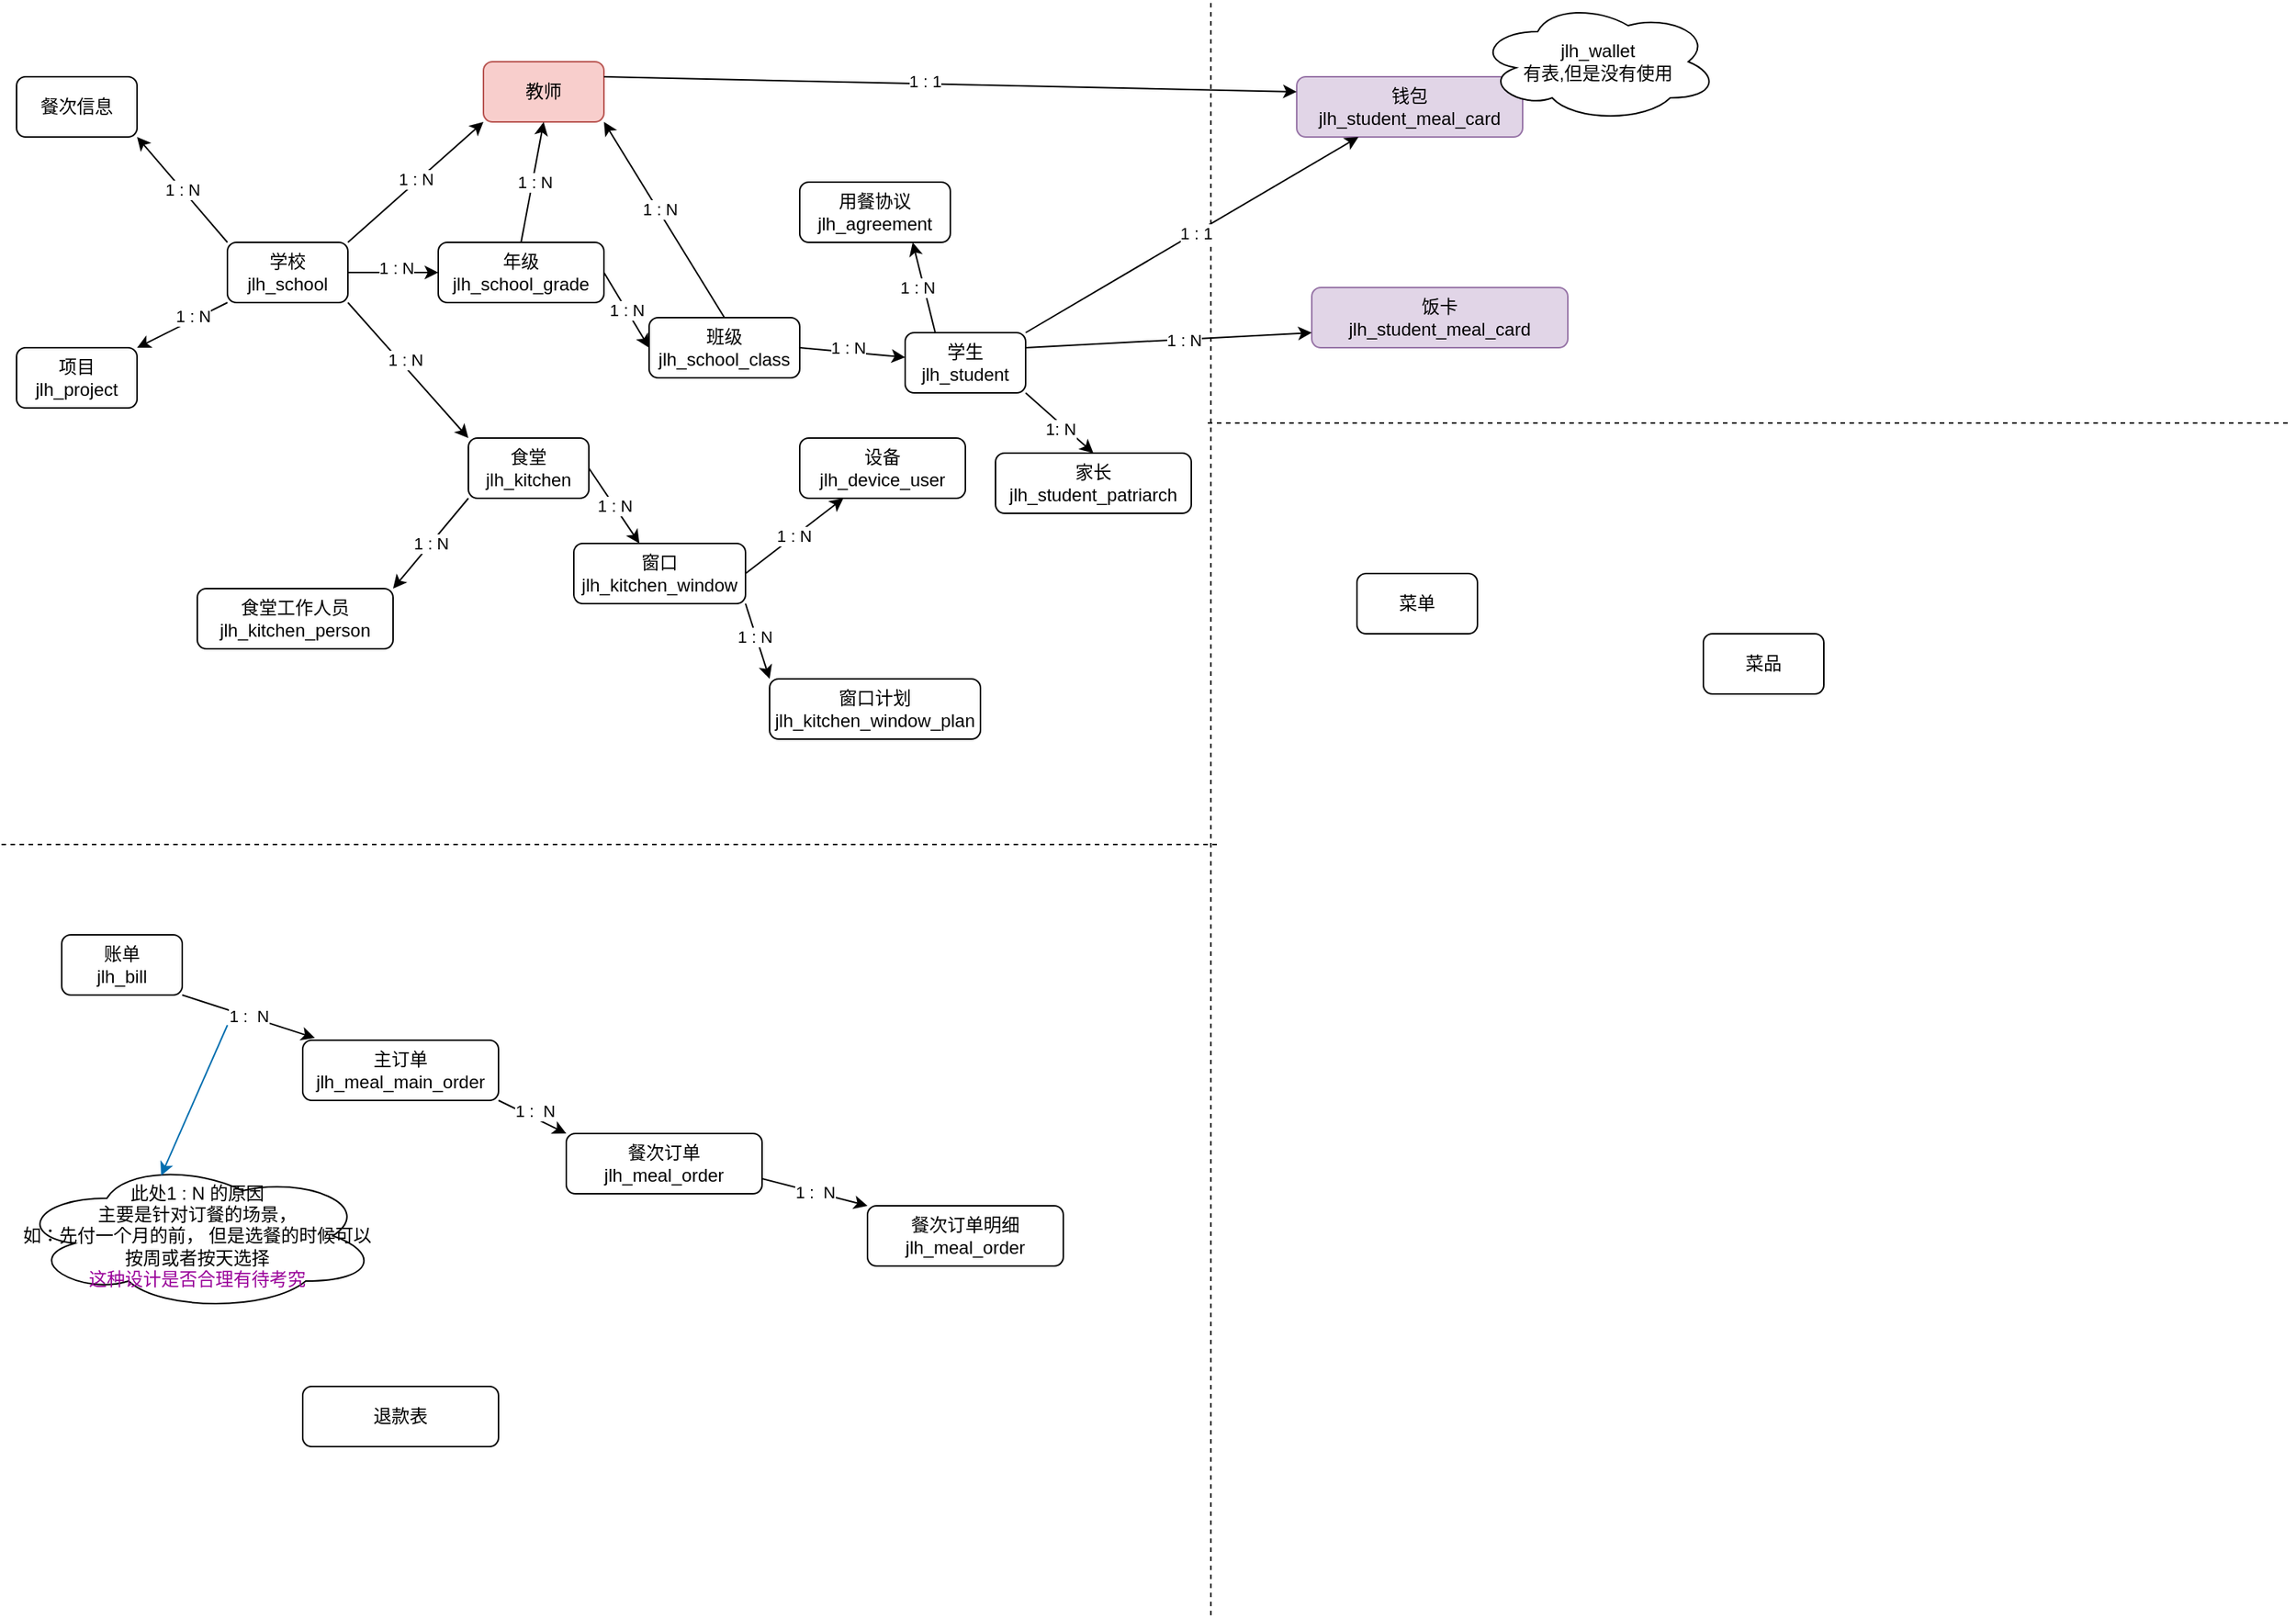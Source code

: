<mxfile version="21.2.9" type="github" pages="3">
  <diagram name="概念模型" id="YmVnCf1d-sXC9eb6TBA2">
    <mxGraphModel dx="1633" dy="1016" grid="1" gridSize="10" guides="1" tooltips="1" connect="1" arrows="1" fold="1" page="1" pageScale="1" pageWidth="827" pageHeight="1169" math="0" shadow="0">
      <root>
        <mxCell id="0" />
        <mxCell id="1" parent="0" />
        <mxCell id="iRofQGH32XjUwGIf6GtU-1" value="学校&lt;br&gt;jlh_school" style="rounded=1;whiteSpace=wrap;html=1;" vertex="1" parent="1">
          <mxGeometry x="150" y="240" width="80" height="40" as="geometry" />
        </mxCell>
        <mxCell id="iRofQGH32XjUwGIf6GtU-2" value="项目&lt;br&gt;jlh_project" style="rounded=1;whiteSpace=wrap;html=1;" vertex="1" parent="1">
          <mxGeometry x="10" y="310" width="80" height="40" as="geometry" />
        </mxCell>
        <mxCell id="iRofQGH32XjUwGIf6GtU-3" value="班级&lt;br&gt;jlh_school_class" style="rounded=1;whiteSpace=wrap;html=1;" vertex="1" parent="1">
          <mxGeometry x="430" y="290" width="100" height="40" as="geometry" />
        </mxCell>
        <mxCell id="iRofQGH32XjUwGIf6GtU-4" value="学生&lt;br&gt;jlh_student" style="rounded=1;whiteSpace=wrap;html=1;" vertex="1" parent="1">
          <mxGeometry x="600" y="300" width="80" height="40" as="geometry" />
        </mxCell>
        <mxCell id="iRofQGH32XjUwGIf6GtU-5" value="教师" style="rounded=1;whiteSpace=wrap;html=1;fillColor=#f8cecc;strokeColor=#b85450;" vertex="1" parent="1">
          <mxGeometry x="320" y="120" width="80" height="40" as="geometry" />
        </mxCell>
        <mxCell id="iRofQGH32XjUwGIf6GtU-6" value="家长&lt;br&gt;jlh_student_patriarch" style="rounded=1;whiteSpace=wrap;html=1;" vertex="1" parent="1">
          <mxGeometry x="660" y="380" width="130" height="40" as="geometry" />
        </mxCell>
        <mxCell id="iRofQGH32XjUwGIf6GtU-7" value="钱包&lt;br&gt;jlh_student_meal_card" style="rounded=1;whiteSpace=wrap;html=1;fillColor=#e1d5e7;strokeColor=#9673a6;" vertex="1" parent="1">
          <mxGeometry x="860" y="130" width="150" height="40" as="geometry" />
        </mxCell>
        <mxCell id="iRofQGH32XjUwGIf6GtU-8" value="食堂&lt;br&gt;jlh_kitchen" style="rounded=1;whiteSpace=wrap;html=1;" vertex="1" parent="1">
          <mxGeometry x="310" y="370" width="80" height="40" as="geometry" />
        </mxCell>
        <mxCell id="iRofQGH32XjUwGIf6GtU-9" value="窗口&lt;br&gt;jlh_kitchen_window" style="rounded=1;whiteSpace=wrap;html=1;" vertex="1" parent="1">
          <mxGeometry x="380" y="440" width="114" height="40" as="geometry" />
        </mxCell>
        <mxCell id="iRofQGH32XjUwGIf6GtU-10" value="年级&lt;br&gt;jlh_school_grade" style="rounded=1;whiteSpace=wrap;html=1;" vertex="1" parent="1">
          <mxGeometry x="290" y="240" width="110" height="40" as="geometry" />
        </mxCell>
        <mxCell id="iRofQGH32XjUwGIf6GtU-11" value="设备&lt;br&gt;jlh_device_user" style="rounded=1;whiteSpace=wrap;html=1;" vertex="1" parent="1">
          <mxGeometry x="530" y="370" width="110" height="40" as="geometry" />
        </mxCell>
        <mxCell id="eLCabXzbWd1SKYUFiszF-1" value="" style="endArrow=none;dashed=1;html=1;rounded=0;" edge="1" parent="1">
          <mxGeometry width="50" height="50" relative="1" as="geometry">
            <mxPoint y="640" as="sourcePoint" />
            <mxPoint x="810" y="640" as="targetPoint" />
          </mxGeometry>
        </mxCell>
        <mxCell id="eLCabXzbWd1SKYUFiszF-2" value="账单&lt;br&gt;jlh_bill" style="rounded=1;whiteSpace=wrap;html=1;" vertex="1" parent="1">
          <mxGeometry x="40" y="700" width="80" height="40" as="geometry" />
        </mxCell>
        <mxCell id="eLCabXzbWd1SKYUFiszF-3" value="主订单&lt;br&gt;jlh_meal_main_order" style="rounded=1;whiteSpace=wrap;html=1;" vertex="1" parent="1">
          <mxGeometry x="200" y="770" width="130" height="40" as="geometry" />
        </mxCell>
        <mxCell id="eLCabXzbWd1SKYUFiszF-4" value="餐次订单&lt;br&gt;jlh_meal_order" style="rounded=1;whiteSpace=wrap;html=1;" vertex="1" parent="1">
          <mxGeometry x="375" y="832" width="130" height="40" as="geometry" />
        </mxCell>
        <mxCell id="eLCabXzbWd1SKYUFiszF-5" value="餐次订单明细&lt;br&gt;jlh_meal_order" style="rounded=1;whiteSpace=wrap;html=1;" vertex="1" parent="1">
          <mxGeometry x="575" y="880" width="130" height="40" as="geometry" />
        </mxCell>
        <mxCell id="eLCabXzbWd1SKYUFiszF-6" value="1 :&amp;nbsp; N" style="endArrow=classic;html=1;rounded=0;entryX=0.062;entryY=-0.037;entryDx=0;entryDy=0;entryPerimeter=0;exitX=1;exitY=1;exitDx=0;exitDy=0;" edge="1" parent="1" source="eLCabXzbWd1SKYUFiszF-2" target="eLCabXzbWd1SKYUFiszF-3">
          <mxGeometry width="50" height="50" relative="1" as="geometry">
            <mxPoint x="150" y="760" as="sourcePoint" />
            <mxPoint x="200" y="710" as="targetPoint" />
          </mxGeometry>
        </mxCell>
        <mxCell id="eLCabXzbWd1SKYUFiszF-7" value="" style="endArrow=classic;html=1;rounded=0;entryX=0;entryY=0;entryDx=0;entryDy=0;exitX=1;exitY=1;exitDx=0;exitDy=0;" edge="1" parent="1" source="eLCabXzbWd1SKYUFiszF-3" target="eLCabXzbWd1SKYUFiszF-4">
          <mxGeometry width="50" height="50" relative="1" as="geometry">
            <mxPoint x="240" y="990" as="sourcePoint" />
            <mxPoint x="290" y="940" as="targetPoint" />
          </mxGeometry>
        </mxCell>
        <mxCell id="eLCabXzbWd1SKYUFiszF-8" value="1 :&amp;nbsp; N" style="edgeLabel;html=1;align=center;verticalAlign=middle;resizable=0;points=[];" vertex="1" connectable="0" parent="eLCabXzbWd1SKYUFiszF-7">
          <mxGeometry x="-0.026" y="4" relative="1" as="geometry">
            <mxPoint as="offset" />
          </mxGeometry>
        </mxCell>
        <mxCell id="eLCabXzbWd1SKYUFiszF-9" value="1 :&amp;nbsp; N" style="endArrow=classic;html=1;rounded=0;exitX=1;exitY=0.75;exitDx=0;exitDy=0;entryX=0;entryY=0;entryDx=0;entryDy=0;" edge="1" parent="1" source="eLCabXzbWd1SKYUFiszF-4" target="eLCabXzbWd1SKYUFiszF-5">
          <mxGeometry width="50" height="50" relative="1" as="geometry">
            <mxPoint x="400" y="1040" as="sourcePoint" />
            <mxPoint x="450" y="990" as="targetPoint" />
          </mxGeometry>
        </mxCell>
        <mxCell id="eLCabXzbWd1SKYUFiszF-10" value="退款表" style="rounded=1;whiteSpace=wrap;html=1;" vertex="1" parent="1">
          <mxGeometry x="200" y="1000" width="130" height="40" as="geometry" />
        </mxCell>
        <mxCell id="ImHxP6YJRU3pyrcGxdmH-1" value="" style="endArrow=classic;html=1;rounded=0;exitX=0;exitY=1;exitDx=0;exitDy=0;entryX=1;entryY=0;entryDx=0;entryDy=0;" edge="1" parent="1" source="iRofQGH32XjUwGIf6GtU-1" target="iRofQGH32XjUwGIf6GtU-2">
          <mxGeometry width="50" height="50" relative="1" as="geometry">
            <mxPoint x="100" y="410" as="sourcePoint" />
            <mxPoint x="150" y="360" as="targetPoint" />
          </mxGeometry>
        </mxCell>
        <mxCell id="ImHxP6YJRU3pyrcGxdmH-2" value="1 : N" style="edgeLabel;html=1;align=center;verticalAlign=middle;resizable=0;points=[];" vertex="1" connectable="0" parent="ImHxP6YJRU3pyrcGxdmH-1">
          <mxGeometry x="-0.267" y="-2" relative="1" as="geometry">
            <mxPoint as="offset" />
          </mxGeometry>
        </mxCell>
        <mxCell id="ImHxP6YJRU3pyrcGxdmH-3" value="" style="endArrow=classic;html=1;rounded=0;exitX=1;exitY=0.5;exitDx=0;exitDy=0;entryX=0;entryY=0.5;entryDx=0;entryDy=0;" edge="1" parent="1" source="iRofQGH32XjUwGIf6GtU-1" target="iRofQGH32XjUwGIf6GtU-10">
          <mxGeometry width="50" height="50" relative="1" as="geometry">
            <mxPoint x="290" y="340" as="sourcePoint" />
            <mxPoint x="340" y="290" as="targetPoint" />
          </mxGeometry>
        </mxCell>
        <mxCell id="ImHxP6YJRU3pyrcGxdmH-4" value="1 : N" style="edgeLabel;html=1;align=center;verticalAlign=middle;resizable=0;points=[];" vertex="1" connectable="0" parent="ImHxP6YJRU3pyrcGxdmH-3">
          <mxGeometry x="0.06" y="3" relative="1" as="geometry">
            <mxPoint as="offset" />
          </mxGeometry>
        </mxCell>
        <mxCell id="ImHxP6YJRU3pyrcGxdmH-5" value="1 : N" style="endArrow=classic;html=1;rounded=0;exitX=1;exitY=0.5;exitDx=0;exitDy=0;entryX=0;entryY=0.5;entryDx=0;entryDy=0;" edge="1" parent="1" source="iRofQGH32XjUwGIf6GtU-10" target="iRofQGH32XjUwGIf6GtU-3">
          <mxGeometry width="50" height="50" relative="1" as="geometry">
            <mxPoint x="350" y="300" as="sourcePoint" />
            <mxPoint x="400" y="250" as="targetPoint" />
          </mxGeometry>
        </mxCell>
        <mxCell id="ImHxP6YJRU3pyrcGxdmH-6" value="" style="endArrow=classic;html=1;rounded=0;exitX=1;exitY=0.5;exitDx=0;exitDy=0;" edge="1" parent="1" source="iRofQGH32XjUwGIf6GtU-3" target="iRofQGH32XjUwGIf6GtU-4">
          <mxGeometry width="50" height="50" relative="1" as="geometry">
            <mxPoint x="600" y="290" as="sourcePoint" />
            <mxPoint x="650" y="240" as="targetPoint" />
          </mxGeometry>
        </mxCell>
        <mxCell id="ImHxP6YJRU3pyrcGxdmH-7" value="1 : N" style="edgeLabel;html=1;align=center;verticalAlign=middle;resizable=0;points=[];" vertex="1" connectable="0" parent="ImHxP6YJRU3pyrcGxdmH-6">
          <mxGeometry x="-0.1" y="3" relative="1" as="geometry">
            <mxPoint as="offset" />
          </mxGeometry>
        </mxCell>
        <mxCell id="ImHxP6YJRU3pyrcGxdmH-8" value="" style="endArrow=classic;html=1;rounded=0;exitX=1;exitY=1;exitDx=0;exitDy=0;entryX=0.5;entryY=0;entryDx=0;entryDy=0;" edge="1" parent="1" source="iRofQGH32XjUwGIf6GtU-4" target="iRofQGH32XjUwGIf6GtU-6">
          <mxGeometry width="50" height="50" relative="1" as="geometry">
            <mxPoint x="680" y="290" as="sourcePoint" />
            <mxPoint x="730" y="240" as="targetPoint" />
          </mxGeometry>
        </mxCell>
        <mxCell id="ImHxP6YJRU3pyrcGxdmH-9" value="1: N" style="edgeLabel;html=1;align=center;verticalAlign=middle;resizable=0;points=[];" vertex="1" connectable="0" parent="ImHxP6YJRU3pyrcGxdmH-8">
          <mxGeometry x="0.334" y="-1" relative="1" as="geometry">
            <mxPoint x="-6" y="-4" as="offset" />
          </mxGeometry>
        </mxCell>
        <mxCell id="ImHxP6YJRU3pyrcGxdmH-10" value="" style="endArrow=classic;html=1;rounded=0;exitX=1;exitY=1;exitDx=0;exitDy=0;entryX=0;entryY=0;entryDx=0;entryDy=0;" edge="1" parent="1" source="iRofQGH32XjUwGIf6GtU-1" target="iRofQGH32XjUwGIf6GtU-8">
          <mxGeometry width="50" height="50" relative="1" as="geometry">
            <mxPoint x="190" y="470" as="sourcePoint" />
            <mxPoint x="240" y="420" as="targetPoint" />
          </mxGeometry>
        </mxCell>
        <mxCell id="ImHxP6YJRU3pyrcGxdmH-11" value="1 : N" style="edgeLabel;html=1;align=center;verticalAlign=middle;resizable=0;points=[];" vertex="1" connectable="0" parent="ImHxP6YJRU3pyrcGxdmH-10">
          <mxGeometry x="-0.109" y="3" relative="1" as="geometry">
            <mxPoint as="offset" />
          </mxGeometry>
        </mxCell>
        <mxCell id="ImHxP6YJRU3pyrcGxdmH-12" value="1 : N" style="endArrow=classic;html=1;rounded=0;exitX=1;exitY=0.5;exitDx=0;exitDy=0;" edge="1" parent="1" source="iRofQGH32XjUwGIf6GtU-8" target="iRofQGH32XjUwGIf6GtU-9">
          <mxGeometry width="50" height="50" relative="1" as="geometry">
            <mxPoint x="450" y="560" as="sourcePoint" />
            <mxPoint x="500" y="510" as="targetPoint" />
          </mxGeometry>
        </mxCell>
        <mxCell id="ImHxP6YJRU3pyrcGxdmH-13" value="1 : N" style="endArrow=classic;html=1;rounded=0;exitX=1;exitY=0.5;exitDx=0;exitDy=0;" edge="1" parent="1" source="iRofQGH32XjUwGIf6GtU-9" target="iRofQGH32XjUwGIf6GtU-11">
          <mxGeometry width="50" height="50" relative="1" as="geometry">
            <mxPoint x="680" y="550" as="sourcePoint" />
            <mxPoint x="730" y="500" as="targetPoint" />
          </mxGeometry>
        </mxCell>
        <mxCell id="ImHxP6YJRU3pyrcGxdmH-14" value="" style="endArrow=none;dashed=1;html=1;rounded=0;" edge="1" parent="1">
          <mxGeometry width="50" height="50" relative="1" as="geometry">
            <mxPoint x="803" y="1152" as="sourcePoint" />
            <mxPoint x="803" y="80" as="targetPoint" />
          </mxGeometry>
        </mxCell>
        <mxCell id="ImHxP6YJRU3pyrcGxdmH-15" value="" style="endArrow=classic;html=1;rounded=0;exitX=1;exitY=0;exitDx=0;exitDy=0;" edge="1" parent="1" source="iRofQGH32XjUwGIf6GtU-4" target="iRofQGH32XjUwGIf6GtU-7">
          <mxGeometry width="50" height="50" relative="1" as="geometry">
            <mxPoint x="840" y="400" as="sourcePoint" />
            <mxPoint x="890" y="350" as="targetPoint" />
          </mxGeometry>
        </mxCell>
        <mxCell id="ImHxP6YJRU3pyrcGxdmH-16" value="1 : 1" style="edgeLabel;html=1;align=center;verticalAlign=middle;resizable=0;points=[];" vertex="1" connectable="0" parent="ImHxP6YJRU3pyrcGxdmH-15">
          <mxGeometry x="0.018" relative="1" as="geometry">
            <mxPoint as="offset" />
          </mxGeometry>
        </mxCell>
        <mxCell id="ImHxP6YJRU3pyrcGxdmH-17" value="" style="endArrow=classic;html=1;rounded=0;exitX=1;exitY=0;exitDx=0;exitDy=0;entryX=0;entryY=1;entryDx=0;entryDy=0;" edge="1" parent="1" source="iRofQGH32XjUwGIf6GtU-1" target="iRofQGH32XjUwGIf6GtU-5">
          <mxGeometry width="50" height="50" relative="1" as="geometry">
            <mxPoint x="150" y="170" as="sourcePoint" />
            <mxPoint x="200" y="120" as="targetPoint" />
          </mxGeometry>
        </mxCell>
        <mxCell id="ImHxP6YJRU3pyrcGxdmH-18" value="1 : N" style="edgeLabel;html=1;align=center;verticalAlign=middle;resizable=0;points=[];" vertex="1" connectable="0" parent="ImHxP6YJRU3pyrcGxdmH-17">
          <mxGeometry x="0.033" y="2" relative="1" as="geometry">
            <mxPoint as="offset" />
          </mxGeometry>
        </mxCell>
        <mxCell id="ImHxP6YJRU3pyrcGxdmH-19" value="" style="endArrow=classic;html=1;rounded=0;entryX=0.5;entryY=1;entryDx=0;entryDy=0;exitX=0.5;exitY=0;exitDx=0;exitDy=0;" edge="1" parent="1" source="iRofQGH32XjUwGIf6GtU-10" target="iRofQGH32XjUwGIf6GtU-5">
          <mxGeometry width="50" height="50" relative="1" as="geometry">
            <mxPoint x="510" y="230" as="sourcePoint" />
            <mxPoint x="560" y="180" as="targetPoint" />
          </mxGeometry>
        </mxCell>
        <mxCell id="ImHxP6YJRU3pyrcGxdmH-20" value="1 : N" style="edgeLabel;html=1;align=center;verticalAlign=middle;resizable=0;points=[];" vertex="1" connectable="0" parent="ImHxP6YJRU3pyrcGxdmH-19">
          <mxGeometry x="0.225" y="-2" relative="1" as="geometry">
            <mxPoint x="-2" y="9" as="offset" />
          </mxGeometry>
        </mxCell>
        <mxCell id="ImHxP6YJRU3pyrcGxdmH-21" value="" style="endArrow=classic;html=1;rounded=0;exitX=0.5;exitY=0;exitDx=0;exitDy=0;entryX=1;entryY=1;entryDx=0;entryDy=0;" edge="1" parent="1" source="iRofQGH32XjUwGIf6GtU-3" target="iRofQGH32XjUwGIf6GtU-5">
          <mxGeometry width="50" height="50" relative="1" as="geometry">
            <mxPoint x="510" y="190" as="sourcePoint" />
            <mxPoint x="560" y="140" as="targetPoint" />
          </mxGeometry>
        </mxCell>
        <mxCell id="ImHxP6YJRU3pyrcGxdmH-22" value="1 : N" style="edgeLabel;html=1;align=center;verticalAlign=middle;resizable=0;points=[];" vertex="1" connectable="0" parent="ImHxP6YJRU3pyrcGxdmH-21">
          <mxGeometry x="0.102" y="-1" relative="1" as="geometry">
            <mxPoint as="offset" />
          </mxGeometry>
        </mxCell>
        <mxCell id="ImHxP6YJRU3pyrcGxdmH-23" value="" style="endArrow=classic;html=1;rounded=0;exitX=1;exitY=0.25;exitDx=0;exitDy=0;entryX=0;entryY=0.25;entryDx=0;entryDy=0;" edge="1" parent="1" source="iRofQGH32XjUwGIf6GtU-5" target="iRofQGH32XjUwGIf6GtU-7">
          <mxGeometry width="50" height="50" relative="1" as="geometry">
            <mxPoint x="600" y="80" as="sourcePoint" />
            <mxPoint x="650" y="30" as="targetPoint" />
          </mxGeometry>
        </mxCell>
        <mxCell id="ImHxP6YJRU3pyrcGxdmH-24" value="1 : 1" style="edgeLabel;html=1;align=center;verticalAlign=middle;resizable=0;points=[];" vertex="1" connectable="0" parent="ImHxP6YJRU3pyrcGxdmH-23">
          <mxGeometry x="-0.075" y="2" relative="1" as="geometry">
            <mxPoint as="offset" />
          </mxGeometry>
        </mxCell>
        <mxCell id="ImHxP6YJRU3pyrcGxdmH-25" value="食堂工作人员&lt;br&gt;jlh_kitchen_person" style="rounded=1;whiteSpace=wrap;html=1;" vertex="1" parent="1">
          <mxGeometry x="130" y="470" width="130" height="40" as="geometry" />
        </mxCell>
        <mxCell id="ImHxP6YJRU3pyrcGxdmH-26" value="1 : N" style="endArrow=classic;html=1;rounded=0;exitX=0;exitY=1;exitDx=0;exitDy=0;entryX=1;entryY=0;entryDx=0;entryDy=0;" edge="1" parent="1" source="iRofQGH32XjUwGIf6GtU-8" target="ImHxP6YJRU3pyrcGxdmH-25">
          <mxGeometry width="50" height="50" relative="1" as="geometry">
            <mxPoint x="180" y="470" as="sourcePoint" />
            <mxPoint x="230" y="420" as="targetPoint" />
          </mxGeometry>
        </mxCell>
        <mxCell id="ImHxP6YJRU3pyrcGxdmH-27" value="窗口计划&lt;br&gt;jlh_kitchen_window_plan" style="rounded=1;whiteSpace=wrap;html=1;" vertex="1" parent="1">
          <mxGeometry x="510" y="530" width="140" height="40" as="geometry" />
        </mxCell>
        <mxCell id="ImHxP6YJRU3pyrcGxdmH-28" value="" style="endArrow=classic;html=1;rounded=0;exitX=1;exitY=1;exitDx=0;exitDy=0;entryX=0;entryY=0;entryDx=0;entryDy=0;" edge="1" parent="1" source="iRofQGH32XjUwGIf6GtU-9" target="ImHxP6YJRU3pyrcGxdmH-27">
          <mxGeometry width="50" height="50" relative="1" as="geometry">
            <mxPoint x="450" y="620" as="sourcePoint" />
            <mxPoint x="500" y="570" as="targetPoint" />
          </mxGeometry>
        </mxCell>
        <mxCell id="ImHxP6YJRU3pyrcGxdmH-29" value="1 : N" style="edgeLabel;html=1;align=center;verticalAlign=middle;resizable=0;points=[];" vertex="1" connectable="0" parent="ImHxP6YJRU3pyrcGxdmH-28">
          <mxGeometry x="-0.152" y="-1" relative="1" as="geometry">
            <mxPoint as="offset" />
          </mxGeometry>
        </mxCell>
        <mxCell id="ImHxP6YJRU3pyrcGxdmH-30" value="餐次信息" style="rounded=1;whiteSpace=wrap;html=1;" vertex="1" parent="1">
          <mxGeometry x="10" y="130" width="80" height="40" as="geometry" />
        </mxCell>
        <mxCell id="ImHxP6YJRU3pyrcGxdmH-31" value="1 : N" style="endArrow=classic;html=1;rounded=0;exitX=0;exitY=0;exitDx=0;exitDy=0;entryX=1;entryY=1;entryDx=0;entryDy=0;" edge="1" parent="1" source="iRofQGH32XjUwGIf6GtU-1" target="ImHxP6YJRU3pyrcGxdmH-30">
          <mxGeometry width="50" height="50" relative="1" as="geometry">
            <mxPoint x="160" y="170" as="sourcePoint" />
            <mxPoint x="210" y="120" as="targetPoint" />
          </mxGeometry>
        </mxCell>
        <mxCell id="ImHxP6YJRU3pyrcGxdmH-32" value="饭卡&lt;br&gt;jlh_student_meal_card" style="rounded=1;whiteSpace=wrap;html=1;fillColor=#e1d5e7;strokeColor=#9673a6;" vertex="1" parent="1">
          <mxGeometry x="870" y="270" width="170" height="40" as="geometry" />
        </mxCell>
        <mxCell id="ImHxP6YJRU3pyrcGxdmH-33" value="" style="endArrow=classic;html=1;rounded=0;exitX=1;exitY=0.25;exitDx=0;exitDy=0;entryX=0;entryY=0.75;entryDx=0;entryDy=0;" edge="1" parent="1" source="iRofQGH32XjUwGIf6GtU-4" target="ImHxP6YJRU3pyrcGxdmH-32">
          <mxGeometry width="50" height="50" relative="1" as="geometry">
            <mxPoint x="910" y="500" as="sourcePoint" />
            <mxPoint x="960" y="450" as="targetPoint" />
          </mxGeometry>
        </mxCell>
        <mxCell id="ImHxP6YJRU3pyrcGxdmH-34" value="1 : N" style="edgeLabel;html=1;align=center;verticalAlign=middle;resizable=0;points=[];" vertex="1" connectable="0" parent="ImHxP6YJRU3pyrcGxdmH-33">
          <mxGeometry x="0.105" relative="1" as="geometry">
            <mxPoint as="offset" />
          </mxGeometry>
        </mxCell>
        <mxCell id="ImHxP6YJRU3pyrcGxdmH-35" value="" style="endArrow=none;dashed=1;html=1;rounded=0;" edge="1" parent="1">
          <mxGeometry width="50" height="50" relative="1" as="geometry">
            <mxPoint x="801" y="360" as="sourcePoint" />
            <mxPoint x="1521" y="360" as="targetPoint" />
          </mxGeometry>
        </mxCell>
        <mxCell id="ImHxP6YJRU3pyrcGxdmH-36" value="菜单" style="rounded=1;whiteSpace=wrap;html=1;" vertex="1" parent="1">
          <mxGeometry x="900" y="460" width="80" height="40" as="geometry" />
        </mxCell>
        <mxCell id="ImHxP6YJRU3pyrcGxdmH-37" value="菜品" style="rounded=1;whiteSpace=wrap;html=1;" vertex="1" parent="1">
          <mxGeometry x="1130" y="500" width="80" height="40" as="geometry" />
        </mxCell>
        <mxCell id="ImHxP6YJRU3pyrcGxdmH-38" value="用餐协议&lt;br&gt;jlh_agreement" style="rounded=1;whiteSpace=wrap;html=1;" vertex="1" parent="1">
          <mxGeometry x="530" y="200" width="100" height="40" as="geometry" />
        </mxCell>
        <mxCell id="ImHxP6YJRU3pyrcGxdmH-39" value="" style="endArrow=classic;html=1;rounded=0;exitX=0.25;exitY=0;exitDx=0;exitDy=0;entryX=0.75;entryY=1;entryDx=0;entryDy=0;" edge="1" parent="1" source="iRofQGH32XjUwGIf6GtU-4" target="ImHxP6YJRU3pyrcGxdmH-38">
          <mxGeometry width="50" height="50" relative="1" as="geometry">
            <mxPoint x="650" y="520" as="sourcePoint" />
            <mxPoint x="700" y="470" as="targetPoint" />
          </mxGeometry>
        </mxCell>
        <mxCell id="ImHxP6YJRU3pyrcGxdmH-40" value="1 : N" style="edgeLabel;html=1;align=center;verticalAlign=middle;resizable=0;points=[];" vertex="1" connectable="0" parent="ImHxP6YJRU3pyrcGxdmH-39">
          <mxGeometry x="0.164" y="1" relative="1" as="geometry">
            <mxPoint x="-3" y="4" as="offset" />
          </mxGeometry>
        </mxCell>
        <mxCell id="FM-tHqh6QWKA7nRt4yP5-2" value="jlh_wallet&lt;br&gt;有表,但是没有使用" style="ellipse;shape=cloud;whiteSpace=wrap;html=1;" vertex="1" parent="1">
          <mxGeometry x="980" y="80" width="160" height="80" as="geometry" />
        </mxCell>
        <mxCell id="UwLv-yLlcsyxmdx9GtR1-1" value="此处1 : N 的原因&lt;br&gt;主要是针对订餐的场景，&lt;br&gt;如：先付一个月的前， 但是选餐的时候可以按周或者按天选择&lt;br&gt;&lt;font color=&quot;#990099&quot;&gt;这种设计是否合理有待考究&lt;/font&gt;" style="ellipse;shape=cloud;whiteSpace=wrap;html=1;" vertex="1" parent="1">
          <mxGeometry x="10" y="850" width="240" height="100" as="geometry" />
        </mxCell>
        <mxCell id="UwLv-yLlcsyxmdx9GtR1-2" value="" style="endArrow=classic;html=1;rounded=0;entryX=0.4;entryY=0.1;entryDx=0;entryDy=0;entryPerimeter=0;fillColor=#1ba1e2;strokeColor=#006EAF;" edge="1" parent="1" target="UwLv-yLlcsyxmdx9GtR1-1">
          <mxGeometry width="50" height="50" relative="1" as="geometry">
            <mxPoint x="150" y="760" as="sourcePoint" />
            <mxPoint x="-50" y="720" as="targetPoint" />
          </mxGeometry>
        </mxCell>
      </root>
    </mxGraphModel>
  </diagram>
  <diagram id="oBo3RNyHViaaAPsunfGG" name="业务场景和模式">
    <mxGraphModel dx="1306" dy="813" grid="1" gridSize="10" guides="1" tooltips="1" connect="1" arrows="1" fold="1" page="1" pageScale="1" pageWidth="827" pageHeight="1169" math="0" shadow="0">
      <root>
        <mxCell id="0" />
        <mxCell id="1" parent="0" />
        <mxCell id="zIwxUje-eFb_5oevXVoE-1" value="Assets" style="childLayout=tableLayout;recursiveResize=0;strokeColor=#98bf21;fillColor=#A7C942;shadow=1;" vertex="1" parent="1">
          <mxGeometry x="30" y="210" width="720" height="196" as="geometry" />
        </mxCell>
        <mxCell id="zIwxUje-eFb_5oevXVoE-2" style="shape=tableRow;horizontal=0;startSize=0;swimlaneHead=0;swimlaneBody=0;top=0;left=0;bottom=0;right=0;dropTarget=0;collapsible=0;recursiveResize=0;expand=0;fontStyle=0;strokeColor=inherit;fillColor=#ffffff;" vertex="1" parent="zIwxUje-eFb_5oevXVoE-1">
          <mxGeometry width="720" height="30" as="geometry" />
        </mxCell>
        <mxCell id="zIwxUje-eFb_5oevXVoE-3" value="用餐方式" style="connectable=0;recursiveResize=0;strokeColor=inherit;fillColor=#A7C942;align=center;fontStyle=1;fontColor=#FFFFFF;html=1;" vertex="1" parent="zIwxUje-eFb_5oevXVoE-2">
          <mxGeometry width="93" height="30" as="geometry">
            <mxRectangle width="93" height="30" as="alternateBounds" />
          </mxGeometry>
        </mxCell>
        <mxCell id="zIwxUje-eFb_5oevXVoE-4" value="支付方式" style="connectable=0;recursiveResize=0;strokeColor=inherit;fillColor=#A7C942;align=center;fontStyle=1;fontColor=#FFFFFF;html=1;" vertex="1" parent="zIwxUje-eFb_5oevXVoE-2">
          <mxGeometry x="93" width="94" height="30" as="geometry">
            <mxRectangle width="94" height="30" as="alternateBounds" />
          </mxGeometry>
        </mxCell>
        <mxCell id="zIwxUje-eFb_5oevXVoE-5" value="选餐渠道" style="connectable=0;recursiveResize=0;strokeColor=inherit;fillColor=#A7C942;align=center;fontStyle=1;fontColor=#FFFFFF;html=1;" vertex="1" parent="zIwxUje-eFb_5oevXVoE-2">
          <mxGeometry x="187" width="93" height="30" as="geometry">
            <mxRectangle width="93" height="30" as="alternateBounds" />
          </mxGeometry>
        </mxCell>
        <mxCell id="zIwxUje-eFb_5oevXVoE-65" value="业务场景描述" style="connectable=0;recursiveResize=0;strokeColor=inherit;fillColor=#A7C942;align=center;fontStyle=1;fontColor=#FFFFFF;html=1;" vertex="1" parent="zIwxUje-eFb_5oevXVoE-2">
          <mxGeometry x="280" width="440" height="30" as="geometry">
            <mxRectangle width="440" height="30" as="alternateBounds" />
          </mxGeometry>
        </mxCell>
        <mxCell id="zIwxUje-eFb_5oevXVoE-6" value="" style="shape=tableRow;horizontal=0;startSize=0;swimlaneHead=0;swimlaneBody=0;top=0;left=0;bottom=0;right=0;dropTarget=0;collapsible=0;recursiveResize=0;expand=0;fontStyle=0;strokeColor=inherit;fillColor=#ffffff;" vertex="1" parent="zIwxUje-eFb_5oevXVoE-1">
          <mxGeometry y="30" width="720" height="40" as="geometry" />
        </mxCell>
        <mxCell id="zIwxUje-eFb_5oevXVoE-7" value="配餐" style="connectable=0;recursiveResize=0;strokeColor=inherit;fillColor=inherit;align=center;whiteSpace=wrap;html=1;" vertex="1" parent="zIwxUje-eFb_5oevXVoE-6">
          <mxGeometry width="93" height="40" as="geometry">
            <mxRectangle width="93" height="40" as="alternateBounds" />
          </mxGeometry>
        </mxCell>
        <mxCell id="zIwxUje-eFb_5oevXVoE-8" value="预付款" style="connectable=0;recursiveResize=0;strokeColor=inherit;fillColor=inherit;align=center;whiteSpace=wrap;html=1;" vertex="1" parent="zIwxUje-eFb_5oevXVoE-6">
          <mxGeometry x="93" width="94" height="40" as="geometry">
            <mxRectangle width="94" height="40" as="alternateBounds" />
          </mxGeometry>
        </mxCell>
        <mxCell id="zIwxUje-eFb_5oevXVoE-9" value="小程序" style="connectable=0;recursiveResize=0;strokeColor=inherit;fillColor=inherit;align=center;whiteSpace=wrap;html=1;" vertex="1" parent="zIwxUje-eFb_5oevXVoE-6">
          <mxGeometry x="187" width="93" height="40" as="geometry">
            <mxRectangle width="93" height="40" as="alternateBounds" />
          </mxGeometry>
        </mxCell>
        <mxCell id="zIwxUje-eFb_5oevXVoE-66" value="按月/周提前支付，在小程序针对已支付的时间周期，提前选择菜品，由中央厨房将餐配送到学校" style="connectable=0;recursiveResize=0;strokeColor=inherit;fillColor=inherit;align=center;whiteSpace=wrap;html=1;" vertex="1" parent="zIwxUje-eFb_5oevXVoE-6">
          <mxGeometry x="280" width="440" height="40" as="geometry">
            <mxRectangle width="440" height="40" as="alternateBounds" />
          </mxGeometry>
        </mxCell>
        <mxCell id="zIwxUje-eFb_5oevXVoE-10" value="" style="shape=tableRow;horizontal=0;startSize=0;swimlaneHead=0;swimlaneBody=0;top=0;left=0;bottom=0;right=0;dropTarget=0;collapsible=0;recursiveResize=0;expand=0;fontStyle=1;strokeColor=inherit;fillColor=#EAF2D3;" vertex="1" parent="zIwxUje-eFb_5oevXVoE-1">
          <mxGeometry y="70" width="720" height="31" as="geometry" />
        </mxCell>
        <mxCell id="zIwxUje-eFb_5oevXVoE-11" value="配餐" style="connectable=0;recursiveResize=0;strokeColor=inherit;fillColor=inherit;whiteSpace=wrap;html=1;" vertex="1" parent="zIwxUje-eFb_5oevXVoE-10">
          <mxGeometry width="93" height="31" as="geometry">
            <mxRectangle width="93" height="31" as="alternateBounds" />
          </mxGeometry>
        </mxCell>
        <mxCell id="zIwxUje-eFb_5oevXVoE-12" value="现款" style="connectable=0;recursiveResize=0;strokeColor=inherit;fillColor=inherit;whiteSpace=wrap;html=1;" vertex="1" parent="zIwxUje-eFb_5oevXVoE-10">
          <mxGeometry x="93" width="94" height="31" as="geometry">
            <mxRectangle width="94" height="31" as="alternateBounds" />
          </mxGeometry>
        </mxCell>
        <mxCell id="zIwxUje-eFb_5oevXVoE-13" value="小程序" style="connectable=0;recursiveResize=0;strokeColor=inherit;fillColor=inherit;whiteSpace=wrap;html=1;" vertex="1" parent="zIwxUje-eFb_5oevXVoE-10">
          <mxGeometry x="187" width="93" height="31" as="geometry">
            <mxRectangle width="93" height="31" as="alternateBounds" />
          </mxGeometry>
        </mxCell>
        <mxCell id="zIwxUje-eFb_5oevXVoE-67" value="提前一天或者多天，在小程序预订后续一段时间的餐，选完菜品后付款，由中央厨房将餐配送到学校" style="connectable=0;recursiveResize=0;strokeColor=inherit;fillColor=inherit;whiteSpace=wrap;html=1;" vertex="1" parent="zIwxUje-eFb_5oevXVoE-10">
          <mxGeometry x="280" width="440" height="31" as="geometry">
            <mxRectangle width="440" height="31" as="alternateBounds" />
          </mxGeometry>
        </mxCell>
        <mxCell id="zIwxUje-eFb_5oevXVoE-14" value="" style="shape=tableRow;horizontal=0;startSize=0;swimlaneHead=0;swimlaneBody=0;top=0;left=0;bottom=0;right=0;dropTarget=0;collapsible=0;recursiveResize=0;expand=0;fontStyle=0;strokeColor=inherit;fillColor=#ffffff;" vertex="1" parent="zIwxUje-eFb_5oevXVoE-1">
          <mxGeometry y="101" width="720" height="33" as="geometry" />
        </mxCell>
        <mxCell id="zIwxUje-eFb_5oevXVoE-15" value="堂食" style="connectable=0;recursiveResize=0;strokeColor=inherit;fillColor=inherit;fontStyle=0;align=center;whiteSpace=wrap;html=1;" vertex="1" parent="zIwxUje-eFb_5oevXVoE-14">
          <mxGeometry width="93" height="33" as="geometry">
            <mxRectangle width="93" height="33" as="alternateBounds" />
          </mxGeometry>
        </mxCell>
        <mxCell id="zIwxUje-eFb_5oevXVoE-16" value="现款" style="connectable=0;recursiveResize=0;strokeColor=inherit;fillColor=inherit;fontStyle=0;align=center;whiteSpace=wrap;html=1;" vertex="1" parent="zIwxUje-eFb_5oevXVoE-14">
          <mxGeometry x="93" width="94" height="33" as="geometry">
            <mxRectangle width="94" height="33" as="alternateBounds" />
          </mxGeometry>
        </mxCell>
        <mxCell id="zIwxUje-eFb_5oevXVoE-17" value="学校食堂" style="connectable=0;recursiveResize=0;strokeColor=inherit;fillColor=inherit;fontStyle=0;align=center;whiteSpace=wrap;html=1;" vertex="1" parent="zIwxUje-eFb_5oevXVoE-14">
          <mxGeometry x="187" width="93" height="33" as="geometry">
            <mxRectangle width="93" height="33" as="alternateBounds" />
          </mxGeometry>
        </mxCell>
        <mxCell id="zIwxUje-eFb_5oevXVoE-68" value="学生直接到食堂进行选餐，用餐，使用刷脸支付现场进行支付" style="connectable=0;recursiveResize=0;strokeColor=inherit;fillColor=inherit;fontStyle=0;align=center;whiteSpace=wrap;html=1;" vertex="1" parent="zIwxUje-eFb_5oevXVoE-14">
          <mxGeometry x="280" width="440" height="33" as="geometry">
            <mxRectangle width="440" height="33" as="alternateBounds" />
          </mxGeometry>
        </mxCell>
        <mxCell id="zIwxUje-eFb_5oevXVoE-18" value="" style="shape=tableRow;horizontal=0;startSize=0;swimlaneHead=0;swimlaneBody=0;top=0;left=0;bottom=0;right=0;dropTarget=0;collapsible=0;recursiveResize=0;expand=0;fontStyle=1;strokeColor=inherit;fillColor=#EAF2D3;" vertex="1" parent="zIwxUje-eFb_5oevXVoE-1">
          <mxGeometry y="134" width="720" height="31" as="geometry" />
        </mxCell>
        <mxCell id="zIwxUje-eFb_5oevXVoE-19" value="堂食" style="connectable=0;recursiveResize=0;strokeColor=inherit;fillColor=inherit;whiteSpace=wrap;html=1;" vertex="1" parent="zIwxUje-eFb_5oevXVoE-18">
          <mxGeometry width="93" height="31" as="geometry">
            <mxRectangle width="93" height="31" as="alternateBounds" />
          </mxGeometry>
        </mxCell>
        <mxCell id="zIwxUje-eFb_5oevXVoE-20" value="现款" style="connectable=0;recursiveResize=0;strokeColor=inherit;fillColor=inherit;whiteSpace=wrap;html=1;" vertex="1" parent="zIwxUje-eFb_5oevXVoE-18">
          <mxGeometry x="93" width="94" height="31" as="geometry">
            <mxRectangle width="94" height="31" as="alternateBounds" />
          </mxGeometry>
        </mxCell>
        <mxCell id="zIwxUje-eFb_5oevXVoE-21" value="小程序" style="connectable=0;recursiveResize=0;strokeColor=inherit;fillColor=inherit;whiteSpace=wrap;html=1;" vertex="1" parent="zIwxUje-eFb_5oevXVoE-18">
          <mxGeometry x="187" width="93" height="31" as="geometry">
            <mxRectangle width="93" height="31" as="alternateBounds" />
          </mxGeometry>
        </mxCell>
        <mxCell id="zIwxUje-eFb_5oevXVoE-69" value="提前一天或者多天，在小程序预订后续一段时间的餐，选完菜品后直接付款，然后学生会到学校食堂相关窗口进行取餐，用餐" style="connectable=0;recursiveResize=0;strokeColor=inherit;fillColor=inherit;whiteSpace=wrap;html=1;" vertex="1" parent="zIwxUje-eFb_5oevXVoE-18">
          <mxGeometry x="280" width="440" height="31" as="geometry">
            <mxRectangle width="440" height="31" as="alternateBounds" />
          </mxGeometry>
        </mxCell>
        <mxCell id="zIwxUje-eFb_5oevXVoE-75" style="shape=tableRow;horizontal=0;startSize=0;swimlaneHead=0;swimlaneBody=0;top=0;left=0;bottom=0;right=0;dropTarget=0;collapsible=0;recursiveResize=0;expand=0;fontStyle=1;fillColor=#FFFFFF;strokeColor=#82b366;" vertex="1" parent="zIwxUje-eFb_5oevXVoE-1">
          <mxGeometry y="165" width="720" height="31" as="geometry" />
        </mxCell>
        <mxCell id="zIwxUje-eFb_5oevXVoE-76" value="堂食" style="connectable=0;recursiveResize=0;whiteSpace=wrap;html=1;fillColor=#FFFFFF;strokeColor=#82b366;" vertex="1" parent="zIwxUje-eFb_5oevXVoE-75">
          <mxGeometry width="93" height="31" as="geometry">
            <mxRectangle width="93" height="31" as="alternateBounds" />
          </mxGeometry>
        </mxCell>
        <mxCell id="zIwxUje-eFb_5oevXVoE-77" value="预付款" style="connectable=0;recursiveResize=0;whiteSpace=wrap;html=1;fillColor=#FFFFFF;strokeColor=#82b366;" vertex="1" parent="zIwxUje-eFb_5oevXVoE-75">
          <mxGeometry x="93" width="94" height="31" as="geometry">
            <mxRectangle width="94" height="31" as="alternateBounds" />
          </mxGeometry>
        </mxCell>
        <mxCell id="zIwxUje-eFb_5oevXVoE-78" value="小程序" style="connectable=0;recursiveResize=0;whiteSpace=wrap;html=1;fillColor=#FFFFFF;strokeColor=#82b366;" vertex="1" parent="zIwxUje-eFb_5oevXVoE-75">
          <mxGeometry x="187" width="93" height="31" as="geometry">
            <mxRectangle width="93" height="31" as="alternateBounds" />
          </mxGeometry>
        </mxCell>
        <mxCell id="zIwxUje-eFb_5oevXVoE-79" value="按月/周提前支付，在小程序针对已支付的时间周期，提前选择菜品，然后学生会到学校食堂相关窗口进行取餐、用餐" style="connectable=0;recursiveResize=0;whiteSpace=wrap;html=1;fillColor=#FFFFFF;strokeColor=#82b366;" vertex="1" parent="zIwxUje-eFb_5oevXVoE-75">
          <mxGeometry x="280" width="440" height="31" as="geometry">
            <mxRectangle width="440" height="31" as="alternateBounds" />
          </mxGeometry>
        </mxCell>
        <mxCell id="p1YZGVr8SWirlXvpQheu-1" value="Assets" style="childLayout=tableLayout;recursiveResize=0;strokeColor=#98bf21;fillColor=#A7C942;shadow=1;" vertex="1" parent="1">
          <mxGeometry x="134" y="530" width="280" height="193" as="geometry" />
        </mxCell>
        <mxCell id="p1YZGVr8SWirlXvpQheu-2" style="shape=tableRow;horizontal=0;startSize=0;swimlaneHead=0;swimlaneBody=0;top=0;left=0;bottom=0;right=0;dropTarget=0;collapsible=0;recursiveResize=0;expand=0;fontStyle=0;strokeColor=inherit;fillColor=#ffffff;" vertex="1" parent="p1YZGVr8SWirlXvpQheu-1">
          <mxGeometry width="280" height="33" as="geometry" />
        </mxCell>
        <mxCell id="p1YZGVr8SWirlXvpQheu-3" value="Title 1" style="connectable=0;recursiveResize=0;strokeColor=inherit;fillColor=#A7C942;align=center;fontStyle=1;fontColor=#FFFFFF;html=1;" vertex="1" parent="p1YZGVr8SWirlXvpQheu-2">
          <mxGeometry width="89" height="33" as="geometry">
            <mxRectangle width="89" height="33" as="alternateBounds" />
          </mxGeometry>
        </mxCell>
        <mxCell id="p1YZGVr8SWirlXvpQheu-4" value="" style="connectable=0;recursiveResize=0;strokeColor=inherit;fillColor=#A7C942;align=center;fontStyle=1;fontColor=#FFFFFF;html=1;" vertex="1" parent="p1YZGVr8SWirlXvpQheu-2">
          <mxGeometry x="89" width="98" height="33" as="geometry">
            <mxRectangle width="98" height="33" as="alternateBounds" />
          </mxGeometry>
        </mxCell>
        <mxCell id="p1YZGVr8SWirlXvpQheu-5" value="" style="connectable=0;recursiveResize=0;strokeColor=inherit;fillColor=#A7C942;align=center;fontStyle=1;fontColor=#FFFFFF;html=1;" vertex="1" parent="p1YZGVr8SWirlXvpQheu-2">
          <mxGeometry x="187" width="93" height="33" as="geometry">
            <mxRectangle width="93" height="33" as="alternateBounds" />
          </mxGeometry>
        </mxCell>
        <mxCell id="p1YZGVr8SWirlXvpQheu-22" style="shape=tableRow;horizontal=0;startSize=0;swimlaneHead=0;swimlaneBody=0;top=0;left=0;bottom=0;right=0;dropTarget=0;collapsible=0;recursiveResize=0;expand=0;fontStyle=0;strokeColor=inherit;fillColor=#ffffff;" vertex="1" parent="p1YZGVr8SWirlXvpQheu-1">
          <mxGeometry y="33" width="280" height="33" as="geometry" />
        </mxCell>
        <mxCell id="p1YZGVr8SWirlXvpQheu-23" style="connectable=0;recursiveResize=0;strokeColor=inherit;fillColor=#A7C942;align=center;fontStyle=1;fontColor=#FFFFFF;html=1;" vertex="1" parent="p1YZGVr8SWirlXvpQheu-22">
          <mxGeometry width="89" height="33" as="geometry">
            <mxRectangle width="89" height="33" as="alternateBounds" />
          </mxGeometry>
        </mxCell>
        <mxCell id="p1YZGVr8SWirlXvpQheu-24" style="connectable=0;recursiveResize=0;strokeColor=inherit;fillColor=#A7C942;align=center;fontStyle=1;fontColor=#FFFFFF;html=1;" vertex="1" parent="p1YZGVr8SWirlXvpQheu-22">
          <mxGeometry x="89" width="98" height="33" as="geometry">
            <mxRectangle width="98" height="33" as="alternateBounds" />
          </mxGeometry>
        </mxCell>
        <mxCell id="p1YZGVr8SWirlXvpQheu-25" style="connectable=0;recursiveResize=0;strokeColor=inherit;fillColor=#A7C942;align=center;fontStyle=1;fontColor=#FFFFFF;html=1;" vertex="1" parent="p1YZGVr8SWirlXvpQheu-22">
          <mxGeometry x="187" width="93" height="33" as="geometry">
            <mxRectangle width="93" height="33" as="alternateBounds" />
          </mxGeometry>
        </mxCell>
        <mxCell id="p1YZGVr8SWirlXvpQheu-6" value="" style="shape=tableRow;horizontal=0;startSize=0;swimlaneHead=0;swimlaneBody=0;top=0;left=0;bottom=0;right=0;dropTarget=0;collapsible=0;recursiveResize=0;expand=0;fontStyle=0;strokeColor=inherit;fillColor=#ffffff;" vertex="1" parent="p1YZGVr8SWirlXvpQheu-1">
          <mxGeometry y="66" width="280" height="32" as="geometry" />
        </mxCell>
        <mxCell id="p1YZGVr8SWirlXvpQheu-7" value="Value 1" style="connectable=0;recursiveResize=0;strokeColor=inherit;fillColor=inherit;align=center;whiteSpace=wrap;html=1;" vertex="1" parent="p1YZGVr8SWirlXvpQheu-6">
          <mxGeometry width="89" height="32" as="geometry">
            <mxRectangle width="89" height="32" as="alternateBounds" />
          </mxGeometry>
        </mxCell>
        <mxCell id="p1YZGVr8SWirlXvpQheu-8" value="Value 2" style="connectable=0;recursiveResize=0;strokeColor=inherit;fillColor=inherit;align=center;whiteSpace=wrap;html=1;" vertex="1" parent="p1YZGVr8SWirlXvpQheu-6">
          <mxGeometry x="89" width="98" height="32" as="geometry">
            <mxRectangle width="98" height="32" as="alternateBounds" />
          </mxGeometry>
        </mxCell>
        <mxCell id="p1YZGVr8SWirlXvpQheu-9" value="Value 3" style="connectable=0;recursiveResize=0;strokeColor=inherit;fillColor=inherit;align=center;whiteSpace=wrap;html=1;" vertex="1" parent="p1YZGVr8SWirlXvpQheu-6">
          <mxGeometry x="187" width="93" height="32" as="geometry">
            <mxRectangle width="93" height="32" as="alternateBounds" />
          </mxGeometry>
        </mxCell>
        <mxCell id="p1YZGVr8SWirlXvpQheu-10" value="" style="shape=tableRow;horizontal=0;startSize=0;swimlaneHead=0;swimlaneBody=0;top=0;left=0;bottom=0;right=0;dropTarget=0;collapsible=0;recursiveResize=0;expand=0;fontStyle=1;strokeColor=inherit;fillColor=#EAF2D3;" vertex="1" parent="p1YZGVr8SWirlXvpQheu-1">
          <mxGeometry y="98" width="280" height="31" as="geometry" />
        </mxCell>
        <mxCell id="p1YZGVr8SWirlXvpQheu-11" value="Value 4" style="connectable=0;recursiveResize=0;strokeColor=inherit;fillColor=inherit;whiteSpace=wrap;html=1;" vertex="1" parent="p1YZGVr8SWirlXvpQheu-10">
          <mxGeometry width="89" height="31" as="geometry">
            <mxRectangle width="89" height="31" as="alternateBounds" />
          </mxGeometry>
        </mxCell>
        <mxCell id="p1YZGVr8SWirlXvpQheu-12" value="Value 5" style="connectable=0;recursiveResize=0;strokeColor=inherit;fillColor=inherit;whiteSpace=wrap;html=1;" vertex="1" parent="p1YZGVr8SWirlXvpQheu-10">
          <mxGeometry x="89" width="98" height="31" as="geometry">
            <mxRectangle width="98" height="31" as="alternateBounds" />
          </mxGeometry>
        </mxCell>
        <mxCell id="p1YZGVr8SWirlXvpQheu-13" value="Value 6" style="connectable=0;recursiveResize=0;strokeColor=inherit;fillColor=inherit;whiteSpace=wrap;html=1;" vertex="1" parent="p1YZGVr8SWirlXvpQheu-10">
          <mxGeometry x="187" width="93" height="31" as="geometry">
            <mxRectangle width="93" height="31" as="alternateBounds" />
          </mxGeometry>
        </mxCell>
        <mxCell id="p1YZGVr8SWirlXvpQheu-14" value="" style="shape=tableRow;horizontal=0;startSize=0;swimlaneHead=0;swimlaneBody=0;top=0;left=0;bottom=0;right=0;dropTarget=0;collapsible=0;recursiveResize=0;expand=0;fontStyle=0;strokeColor=inherit;fillColor=#ffffff;" vertex="1" parent="p1YZGVr8SWirlXvpQheu-1">
          <mxGeometry y="129" width="280" height="33" as="geometry" />
        </mxCell>
        <mxCell id="p1YZGVr8SWirlXvpQheu-15" value="Value 7" style="connectable=0;recursiveResize=0;strokeColor=inherit;fillColor=inherit;fontStyle=0;align=center;whiteSpace=wrap;html=1;" vertex="1" parent="p1YZGVr8SWirlXvpQheu-14">
          <mxGeometry width="89" height="33" as="geometry">
            <mxRectangle width="89" height="33" as="alternateBounds" />
          </mxGeometry>
        </mxCell>
        <mxCell id="p1YZGVr8SWirlXvpQheu-16" value="Value 8" style="connectable=0;recursiveResize=0;strokeColor=inherit;fillColor=inherit;fontStyle=0;align=center;whiteSpace=wrap;html=1;" vertex="1" parent="p1YZGVr8SWirlXvpQheu-14">
          <mxGeometry x="89" width="98" height="33" as="geometry">
            <mxRectangle width="98" height="33" as="alternateBounds" />
          </mxGeometry>
        </mxCell>
        <mxCell id="p1YZGVr8SWirlXvpQheu-17" value="Value 9" style="connectable=0;recursiveResize=0;strokeColor=inherit;fillColor=inherit;fontStyle=0;align=center;whiteSpace=wrap;html=1;" vertex="1" parent="p1YZGVr8SWirlXvpQheu-14">
          <mxGeometry x="187" width="93" height="33" as="geometry">
            <mxRectangle width="93" height="33" as="alternateBounds" />
          </mxGeometry>
        </mxCell>
        <mxCell id="p1YZGVr8SWirlXvpQheu-18" value="" style="shape=tableRow;horizontal=0;startSize=0;swimlaneHead=0;swimlaneBody=0;top=0;left=0;bottom=0;right=0;dropTarget=0;collapsible=0;recursiveResize=0;expand=0;fontStyle=1;strokeColor=inherit;fillColor=#EAF2D3;" vertex="1" parent="p1YZGVr8SWirlXvpQheu-1">
          <mxGeometry y="162" width="280" height="31" as="geometry" />
        </mxCell>
        <mxCell id="p1YZGVr8SWirlXvpQheu-19" value="Value 10" style="connectable=0;recursiveResize=0;strokeColor=inherit;fillColor=inherit;whiteSpace=wrap;html=1;" vertex="1" parent="p1YZGVr8SWirlXvpQheu-18">
          <mxGeometry width="89" height="31" as="geometry">
            <mxRectangle width="89" height="31" as="alternateBounds" />
          </mxGeometry>
        </mxCell>
        <mxCell id="p1YZGVr8SWirlXvpQheu-20" value="Value 11" style="connectable=0;recursiveResize=0;strokeColor=inherit;fillColor=inherit;whiteSpace=wrap;html=1;" vertex="1" parent="p1YZGVr8SWirlXvpQheu-18">
          <mxGeometry x="89" width="98" height="31" as="geometry">
            <mxRectangle width="98" height="31" as="alternateBounds" />
          </mxGeometry>
        </mxCell>
        <mxCell id="p1YZGVr8SWirlXvpQheu-21" value="Value 12" style="connectable=0;recursiveResize=0;strokeColor=inherit;fillColor=inherit;whiteSpace=wrap;html=1;" vertex="1" parent="p1YZGVr8SWirlXvpQheu-18">
          <mxGeometry x="187" width="93" height="31" as="geometry">
            <mxRectangle width="93" height="31" as="alternateBounds" />
          </mxGeometry>
        </mxCell>
      </root>
    </mxGraphModel>
  </diagram>
  <diagram id="GhPpvYISv5WTM58Fs1Mc" name="ER">
    <mxGraphModel dx="2363" dy="2125" grid="1" gridSize="10" guides="1" tooltips="1" connect="1" arrows="1" fold="1" page="1" pageScale="1" pageWidth="827" pageHeight="1169" math="0" shadow="0">
      <root>
        <mxCell id="0" />
        <mxCell id="1" parent="0" />
        <mxCell id="EnS_543DdfYCuj32IT-b-1" value="jlh_bill（账单表）" style="shape=table;startSize=30;container=1;collapsible=1;childLayout=tableLayout;fixedRows=1;rowLines=0;fontStyle=1;align=center;resizeLast=1;html=1;" vertex="1" parent="1">
          <mxGeometry x="-10" y="-40" width="240" height="870" as="geometry" />
        </mxCell>
        <mxCell id="EnS_543DdfYCuj32IT-b-2" value="" style="shape=tableRow;horizontal=0;startSize=0;swimlaneHead=0;swimlaneBody=0;fillColor=none;collapsible=0;dropTarget=0;points=[[0,0.5],[1,0.5]];portConstraint=eastwest;top=0;left=0;right=0;bottom=1;" vertex="1" parent="EnS_543DdfYCuj32IT-b-1">
          <mxGeometry y="30" width="240" height="30" as="geometry" />
        </mxCell>
        <mxCell id="EnS_543DdfYCuj32IT-b-3" value="PK" style="shape=partialRectangle;connectable=0;fillColor=none;top=0;left=0;bottom=0;right=0;fontStyle=1;overflow=hidden;whiteSpace=wrap;html=1;" vertex="1" parent="EnS_543DdfYCuj32IT-b-2">
          <mxGeometry width="30" height="30" as="geometry">
            <mxRectangle width="30" height="30" as="alternateBounds" />
          </mxGeometry>
        </mxCell>
        <mxCell id="EnS_543DdfYCuj32IT-b-4" value="ID" style="shape=partialRectangle;connectable=0;fillColor=none;top=0;left=0;bottom=0;right=0;align=left;spacingLeft=6;fontStyle=5;overflow=hidden;whiteSpace=wrap;html=1;" vertex="1" parent="EnS_543DdfYCuj32IT-b-2">
          <mxGeometry x="30" width="210" height="30" as="geometry">
            <mxRectangle width="210" height="30" as="alternateBounds" />
          </mxGeometry>
        </mxCell>
        <mxCell id="EnS_543DdfYCuj32IT-b-5" value="" style="shape=tableRow;horizontal=0;startSize=0;swimlaneHead=0;swimlaneBody=0;fillColor=none;collapsible=0;dropTarget=0;points=[[0,0.5],[1,0.5]];portConstraint=eastwest;top=0;left=0;right=0;bottom=0;" vertex="1" parent="EnS_543DdfYCuj32IT-b-1">
          <mxGeometry y="60" width="240" height="30" as="geometry" />
        </mxCell>
        <mxCell id="EnS_543DdfYCuj32IT-b-6" value="" style="shape=partialRectangle;connectable=0;fillColor=none;top=0;left=0;bottom=0;right=0;editable=1;overflow=hidden;whiteSpace=wrap;html=1;" vertex="1" parent="EnS_543DdfYCuj32IT-b-5">
          <mxGeometry width="30" height="30" as="geometry">
            <mxRectangle width="30" height="30" as="alternateBounds" />
          </mxGeometry>
        </mxCell>
        <mxCell id="EnS_543DdfYCuj32IT-b-7" value="bill_no : 账单编号" style="shape=partialRectangle;connectable=0;fillColor=none;top=0;left=0;bottom=0;right=0;align=left;spacingLeft=6;overflow=hidden;whiteSpace=wrap;html=1;" vertex="1" parent="EnS_543DdfYCuj32IT-b-5">
          <mxGeometry x="30" width="210" height="30" as="geometry">
            <mxRectangle width="210" height="30" as="alternateBounds" />
          </mxGeometry>
        </mxCell>
        <mxCell id="EnS_543DdfYCuj32IT-b-8" value="" style="shape=tableRow;horizontal=0;startSize=0;swimlaneHead=0;swimlaneBody=0;fillColor=none;collapsible=0;dropTarget=0;points=[[0,0.5],[1,0.5]];portConstraint=eastwest;top=0;left=0;right=0;bottom=0;" vertex="1" parent="EnS_543DdfYCuj32IT-b-1">
          <mxGeometry y="90" width="240" height="30" as="geometry" />
        </mxCell>
        <mxCell id="EnS_543DdfYCuj32IT-b-9" value="" style="shape=partialRectangle;connectable=0;fillColor=none;top=0;left=0;bottom=0;right=0;editable=1;overflow=hidden;whiteSpace=wrap;html=1;" vertex="1" parent="EnS_543DdfYCuj32IT-b-8">
          <mxGeometry width="30" height="30" as="geometry">
            <mxRectangle width="30" height="30" as="alternateBounds" />
          </mxGeometry>
        </mxCell>
        <mxCell id="EnS_543DdfYCuj32IT-b-10" value="食堂信息&amp;nbsp; :&amp;nbsp; id&amp;nbsp; 、 name" style="shape=partialRectangle;connectable=0;fillColor=none;top=0;left=0;bottom=0;right=0;align=left;spacingLeft=6;overflow=hidden;whiteSpace=wrap;html=1;" vertex="1" parent="EnS_543DdfYCuj32IT-b-8">
          <mxGeometry x="30" width="210" height="30" as="geometry">
            <mxRectangle width="210" height="30" as="alternateBounds" />
          </mxGeometry>
        </mxCell>
        <mxCell id="EnS_543DdfYCuj32IT-b-11" value="" style="shape=tableRow;horizontal=0;startSize=0;swimlaneHead=0;swimlaneBody=0;fillColor=none;collapsible=0;dropTarget=0;points=[[0,0.5],[1,0.5]];portConstraint=eastwest;top=0;left=0;right=0;bottom=0;" vertex="1" parent="EnS_543DdfYCuj32IT-b-1">
          <mxGeometry y="120" width="240" height="30" as="geometry" />
        </mxCell>
        <mxCell id="EnS_543DdfYCuj32IT-b-12" value="" style="shape=partialRectangle;connectable=0;fillColor=none;top=0;left=0;bottom=0;right=0;editable=1;overflow=hidden;whiteSpace=wrap;html=1;" vertex="1" parent="EnS_543DdfYCuj32IT-b-11">
          <mxGeometry width="30" height="30" as="geometry">
            <mxRectangle width="30" height="30" as="alternateBounds" />
          </mxGeometry>
        </mxCell>
        <mxCell id="EnS_543DdfYCuj32IT-b-13" value="协议： 模板id、协议编号" style="shape=partialRectangle;connectable=0;fillColor=none;top=0;left=0;bottom=0;right=0;align=left;spacingLeft=6;overflow=hidden;whiteSpace=wrap;html=1;" vertex="1" parent="EnS_543DdfYCuj32IT-b-11">
          <mxGeometry x="30" width="210" height="30" as="geometry">
            <mxRectangle width="210" height="30" as="alternateBounds" />
          </mxGeometry>
        </mxCell>
        <mxCell id="EnS_543DdfYCuj32IT-b-14" value="" style="shape=tableRow;horizontal=0;startSize=0;swimlaneHead=0;swimlaneBody=0;fillColor=none;collapsible=0;dropTarget=0;points=[[0,0.5],[1,0.5]];portConstraint=eastwest;top=0;left=0;right=0;bottom=0;" vertex="1" parent="EnS_543DdfYCuj32IT-b-1">
          <mxGeometry y="150" width="240" height="30" as="geometry" />
        </mxCell>
        <mxCell id="EnS_543DdfYCuj32IT-b-15" value="" style="shape=partialRectangle;connectable=0;fillColor=none;top=0;left=0;bottom=0;right=0;editable=1;overflow=hidden;whiteSpace=wrap;html=1;" vertex="1" parent="EnS_543DdfYCuj32IT-b-14">
          <mxGeometry width="30" height="30" as="geometry">
            <mxRectangle width="30" height="30" as="alternateBounds" />
          </mxGeometry>
        </mxCell>
        <mxCell id="EnS_543DdfYCuj32IT-b-16" value="收款机构： id、名称" style="shape=partialRectangle;connectable=0;fillColor=none;top=0;left=0;bottom=0;right=0;align=left;spacingLeft=6;overflow=hidden;whiteSpace=wrap;html=1;" vertex="1" parent="EnS_543DdfYCuj32IT-b-14">
          <mxGeometry x="30" width="210" height="30" as="geometry">
            <mxRectangle width="210" height="30" as="alternateBounds" />
          </mxGeometry>
        </mxCell>
        <mxCell id="EnS_543DdfYCuj32IT-b-17" value="" style="shape=tableRow;horizontal=0;startSize=0;swimlaneHead=0;swimlaneBody=0;fillColor=none;collapsible=0;dropTarget=0;points=[[0,0.5],[1,0.5]];portConstraint=eastwest;top=0;left=0;right=0;bottom=0;" vertex="1" parent="EnS_543DdfYCuj32IT-b-1">
          <mxGeometry y="180" width="240" height="30" as="geometry" />
        </mxCell>
        <mxCell id="EnS_543DdfYCuj32IT-b-18" value="" style="shape=partialRectangle;connectable=0;fillColor=none;top=0;left=0;bottom=0;right=0;editable=1;overflow=hidden;whiteSpace=wrap;html=1;" vertex="1" parent="EnS_543DdfYCuj32IT-b-17">
          <mxGeometry width="30" height="30" as="geometry">
            <mxRectangle width="30" height="30" as="alternateBounds" />
          </mxGeometry>
        </mxCell>
        <mxCell id="EnS_543DdfYCuj32IT-b-19" value="收款项目" style="shape=partialRectangle;connectable=0;fillColor=none;top=0;left=0;bottom=0;right=0;align=left;spacingLeft=6;overflow=hidden;whiteSpace=wrap;html=1;" vertex="1" parent="EnS_543DdfYCuj32IT-b-17">
          <mxGeometry x="30" width="210" height="30" as="geometry">
            <mxRectangle width="210" height="30" as="alternateBounds" />
          </mxGeometry>
        </mxCell>
        <mxCell id="EnS_543DdfYCuj32IT-b-20" value="" style="shape=tableRow;horizontal=0;startSize=0;swimlaneHead=0;swimlaneBody=0;fillColor=none;collapsible=0;dropTarget=0;points=[[0,0.5],[1,0.5]];portConstraint=eastwest;top=0;left=0;right=0;bottom=0;" vertex="1" parent="EnS_543DdfYCuj32IT-b-1">
          <mxGeometry y="210" width="240" height="30" as="geometry" />
        </mxCell>
        <mxCell id="EnS_543DdfYCuj32IT-b-21" value="" style="shape=partialRectangle;connectable=0;fillColor=none;top=0;left=0;bottom=0;right=0;editable=1;overflow=hidden;whiteSpace=wrap;html=1;" vertex="1" parent="EnS_543DdfYCuj32IT-b-20">
          <mxGeometry width="30" height="30" as="geometry">
            <mxRectangle width="30" height="30" as="alternateBounds" />
          </mxGeometry>
        </mxCell>
        <mxCell id="EnS_543DdfYCuj32IT-b-22" value="缴费金额" style="shape=partialRectangle;connectable=0;fillColor=none;top=0;left=0;bottom=0;right=0;align=left;spacingLeft=6;overflow=hidden;whiteSpace=wrap;html=1;" vertex="1" parent="EnS_543DdfYCuj32IT-b-20">
          <mxGeometry x="30" width="210" height="30" as="geometry">
            <mxRectangle width="210" height="30" as="alternateBounds" />
          </mxGeometry>
        </mxCell>
        <mxCell id="EnS_543DdfYCuj32IT-b-23" value="" style="shape=tableRow;horizontal=0;startSize=0;swimlaneHead=0;swimlaneBody=0;fillColor=none;collapsible=0;dropTarget=0;points=[[0,0.5],[1,0.5]];portConstraint=eastwest;top=0;left=0;right=0;bottom=0;" vertex="1" parent="EnS_543DdfYCuj32IT-b-1">
          <mxGeometry y="240" width="240" height="30" as="geometry" />
        </mxCell>
        <mxCell id="EnS_543DdfYCuj32IT-b-24" value="" style="shape=partialRectangle;connectable=0;fillColor=none;top=0;left=0;bottom=0;right=0;editable=1;overflow=hidden;whiteSpace=wrap;html=1;" vertex="1" parent="EnS_543DdfYCuj32IT-b-23">
          <mxGeometry width="30" height="30" as="geometry">
            <mxRectangle width="30" height="30" as="alternateBounds" />
          </mxGeometry>
        </mxCell>
        <mxCell id="EnS_543DdfYCuj32IT-b-25" value="实际支付金额" style="shape=partialRectangle;connectable=0;fillColor=none;top=0;left=0;bottom=0;right=0;align=left;spacingLeft=6;overflow=hidden;whiteSpace=wrap;html=1;" vertex="1" parent="EnS_543DdfYCuj32IT-b-23">
          <mxGeometry x="30" width="210" height="30" as="geometry">
            <mxRectangle width="210" height="30" as="alternateBounds" />
          </mxGeometry>
        </mxCell>
        <mxCell id="EnS_543DdfYCuj32IT-b-26" value="" style="shape=tableRow;horizontal=0;startSize=0;swimlaneHead=0;swimlaneBody=0;fillColor=none;collapsible=0;dropTarget=0;points=[[0,0.5],[1,0.5]];portConstraint=eastwest;top=0;left=0;right=0;bottom=0;" vertex="1" parent="EnS_543DdfYCuj32IT-b-1">
          <mxGeometry y="270" width="240" height="30" as="geometry" />
        </mxCell>
        <mxCell id="EnS_543DdfYCuj32IT-b-27" value="" style="shape=partialRectangle;connectable=0;fillColor=none;top=0;left=0;bottom=0;right=0;editable=1;overflow=hidden;whiteSpace=wrap;html=1;" vertex="1" parent="EnS_543DdfYCuj32IT-b-26">
          <mxGeometry width="30" height="30" as="geometry">
            <mxRectangle width="30" height="30" as="alternateBounds" />
          </mxGeometry>
        </mxCell>
        <mxCell id="EnS_543DdfYCuj32IT-b-28" value="缴费日期时间" style="shape=partialRectangle;connectable=0;fillColor=none;top=0;left=0;bottom=0;right=0;align=left;spacingLeft=6;overflow=hidden;whiteSpace=wrap;html=1;" vertex="1" parent="EnS_543DdfYCuj32IT-b-26">
          <mxGeometry x="30" width="210" height="30" as="geometry">
            <mxRectangle width="210" height="30" as="alternateBounds" />
          </mxGeometry>
        </mxCell>
        <mxCell id="EnS_543DdfYCuj32IT-b-29" value="" style="shape=tableRow;horizontal=0;startSize=0;swimlaneHead=0;swimlaneBody=0;fillColor=none;collapsible=0;dropTarget=0;points=[[0,0.5],[1,0.5]];portConstraint=eastwest;top=0;left=0;right=0;bottom=0;" vertex="1" parent="EnS_543DdfYCuj32IT-b-1">
          <mxGeometry y="300" width="240" height="30" as="geometry" />
        </mxCell>
        <mxCell id="EnS_543DdfYCuj32IT-b-30" value="" style="shape=partialRectangle;connectable=0;fillColor=none;top=0;left=0;bottom=0;right=0;editable=1;overflow=hidden;whiteSpace=wrap;html=1;" vertex="1" parent="EnS_543DdfYCuj32IT-b-29">
          <mxGeometry width="30" height="30" as="geometry">
            <mxRectangle width="30" height="30" as="alternateBounds" />
          </mxGeometry>
        </mxCell>
        <mxCell id="EnS_543DdfYCuj32IT-b-31" value="支付开始时间" style="shape=partialRectangle;connectable=0;fillColor=none;top=0;left=0;bottom=0;right=0;align=left;spacingLeft=6;overflow=hidden;whiteSpace=wrap;html=1;" vertex="1" parent="EnS_543DdfYCuj32IT-b-29">
          <mxGeometry x="30" width="210" height="30" as="geometry">
            <mxRectangle width="210" height="30" as="alternateBounds" />
          </mxGeometry>
        </mxCell>
        <mxCell id="EnS_543DdfYCuj32IT-b-32" value="" style="shape=tableRow;horizontal=0;startSize=0;swimlaneHead=0;swimlaneBody=0;fillColor=none;collapsible=0;dropTarget=0;points=[[0,0.5],[1,0.5]];portConstraint=eastwest;top=0;left=0;right=0;bottom=0;" vertex="1" parent="EnS_543DdfYCuj32IT-b-1">
          <mxGeometry y="330" width="240" height="30" as="geometry" />
        </mxCell>
        <mxCell id="EnS_543DdfYCuj32IT-b-33" value="" style="shape=partialRectangle;connectable=0;fillColor=none;top=0;left=0;bottom=0;right=0;editable=1;overflow=hidden;whiteSpace=wrap;html=1;" vertex="1" parent="EnS_543DdfYCuj32IT-b-32">
          <mxGeometry width="30" height="30" as="geometry">
            <mxRectangle width="30" height="30" as="alternateBounds" />
          </mxGeometry>
        </mxCell>
        <mxCell id="EnS_543DdfYCuj32IT-b-34" value="支付结束时间" style="shape=partialRectangle;connectable=0;fillColor=none;top=0;left=0;bottom=0;right=0;align=left;spacingLeft=6;overflow=hidden;whiteSpace=wrap;html=1;" vertex="1" parent="EnS_543DdfYCuj32IT-b-32">
          <mxGeometry x="30" width="210" height="30" as="geometry">
            <mxRectangle width="210" height="30" as="alternateBounds" />
          </mxGeometry>
        </mxCell>
        <mxCell id="EnS_543DdfYCuj32IT-b-35" value="" style="shape=tableRow;horizontal=0;startSize=0;swimlaneHead=0;swimlaneBody=0;fillColor=none;collapsible=0;dropTarget=0;points=[[0,0.5],[1,0.5]];portConstraint=eastwest;top=0;left=0;right=0;bottom=0;" vertex="1" parent="EnS_543DdfYCuj32IT-b-1">
          <mxGeometry y="360" width="240" height="30" as="geometry" />
        </mxCell>
        <mxCell id="EnS_543DdfYCuj32IT-b-36" value="" style="shape=partialRectangle;connectable=0;fillColor=none;top=0;left=0;bottom=0;right=0;editable=1;overflow=hidden;whiteSpace=wrap;html=1;" vertex="1" parent="EnS_543DdfYCuj32IT-b-35">
          <mxGeometry width="30" height="30" as="geometry">
            <mxRectangle width="30" height="30" as="alternateBounds" />
          </mxGeometry>
        </mxCell>
        <mxCell id="EnS_543DdfYCuj32IT-b-37" value="账单日期开始" style="shape=partialRectangle;connectable=0;fillColor=none;top=0;left=0;bottom=0;right=0;align=left;spacingLeft=6;overflow=hidden;whiteSpace=wrap;html=1;" vertex="1" parent="EnS_543DdfYCuj32IT-b-35">
          <mxGeometry x="30" width="210" height="30" as="geometry">
            <mxRectangle width="210" height="30" as="alternateBounds" />
          </mxGeometry>
        </mxCell>
        <mxCell id="EnS_543DdfYCuj32IT-b-38" value="" style="shape=tableRow;horizontal=0;startSize=0;swimlaneHead=0;swimlaneBody=0;fillColor=none;collapsible=0;dropTarget=0;points=[[0,0.5],[1,0.5]];portConstraint=eastwest;top=0;left=0;right=0;bottom=0;" vertex="1" parent="EnS_543DdfYCuj32IT-b-1">
          <mxGeometry y="390" width="240" height="30" as="geometry" />
        </mxCell>
        <mxCell id="EnS_543DdfYCuj32IT-b-39" value="" style="shape=partialRectangle;connectable=0;fillColor=none;top=0;left=0;bottom=0;right=0;editable=1;overflow=hidden;whiteSpace=wrap;html=1;" vertex="1" parent="EnS_543DdfYCuj32IT-b-38">
          <mxGeometry width="30" height="30" as="geometry">
            <mxRectangle width="30" height="30" as="alternateBounds" />
          </mxGeometry>
        </mxCell>
        <mxCell id="EnS_543DdfYCuj32IT-b-40" value="账单日期结束" style="shape=partialRectangle;connectable=0;fillColor=none;top=0;left=0;bottom=0;right=0;align=left;spacingLeft=6;overflow=hidden;whiteSpace=wrap;html=1;" vertex="1" parent="EnS_543DdfYCuj32IT-b-38">
          <mxGeometry x="30" width="210" height="30" as="geometry">
            <mxRectangle width="210" height="30" as="alternateBounds" />
          </mxGeometry>
        </mxCell>
        <mxCell id="EnS_543DdfYCuj32IT-b-41" value="" style="shape=tableRow;horizontal=0;startSize=0;swimlaneHead=0;swimlaneBody=0;fillColor=none;collapsible=0;dropTarget=0;points=[[0,0.5],[1,0.5]];portConstraint=eastwest;top=0;left=0;right=0;bottom=0;" vertex="1" parent="EnS_543DdfYCuj32IT-b-1">
          <mxGeometry y="420" width="240" height="30" as="geometry" />
        </mxCell>
        <mxCell id="EnS_543DdfYCuj32IT-b-42" value="" style="shape=partialRectangle;connectable=0;fillColor=none;top=0;left=0;bottom=0;right=0;editable=1;overflow=hidden;whiteSpace=wrap;html=1;" vertex="1" parent="EnS_543DdfYCuj32IT-b-41">
          <mxGeometry width="30" height="30" as="geometry">
            <mxRectangle width="30" height="30" as="alternateBounds" />
          </mxGeometry>
        </mxCell>
        <mxCell id="EnS_543DdfYCuj32IT-b-43" value="付款人id" style="shape=partialRectangle;connectable=0;fillColor=none;top=0;left=0;bottom=0;right=0;align=left;spacingLeft=6;overflow=hidden;whiteSpace=wrap;html=1;" vertex="1" parent="EnS_543DdfYCuj32IT-b-41">
          <mxGeometry x="30" width="210" height="30" as="geometry">
            <mxRectangle width="210" height="30" as="alternateBounds" />
          </mxGeometry>
        </mxCell>
        <mxCell id="EnS_543DdfYCuj32IT-b-44" value="" style="shape=tableRow;horizontal=0;startSize=0;swimlaneHead=0;swimlaneBody=0;fillColor=none;collapsible=0;dropTarget=0;points=[[0,0.5],[1,0.5]];portConstraint=eastwest;top=0;left=0;right=0;bottom=0;" vertex="1" parent="EnS_543DdfYCuj32IT-b-1">
          <mxGeometry y="450" width="240" height="30" as="geometry" />
        </mxCell>
        <mxCell id="EnS_543DdfYCuj32IT-b-45" value="" style="shape=partialRectangle;connectable=0;fillColor=none;top=0;left=0;bottom=0;right=0;editable=1;overflow=hidden;whiteSpace=wrap;html=1;" vertex="1" parent="EnS_543DdfYCuj32IT-b-44">
          <mxGeometry width="30" height="30" as="geometry">
            <mxRectangle width="30" height="30" as="alternateBounds" />
          </mxGeometry>
        </mxCell>
        <mxCell id="EnS_543DdfYCuj32IT-b-46" value="支付宝用户id" style="shape=partialRectangle;connectable=0;fillColor=none;top=0;left=0;bottom=0;right=0;align=left;spacingLeft=6;overflow=hidden;whiteSpace=wrap;html=1;" vertex="1" parent="EnS_543DdfYCuj32IT-b-44">
          <mxGeometry x="30" width="210" height="30" as="geometry">
            <mxRectangle width="210" height="30" as="alternateBounds" />
          </mxGeometry>
        </mxCell>
        <mxCell id="EnS_543DdfYCuj32IT-b-47" value="" style="shape=tableRow;horizontal=0;startSize=0;swimlaneHead=0;swimlaneBody=0;fillColor=none;collapsible=0;dropTarget=0;points=[[0,0.5],[1,0.5]];portConstraint=eastwest;top=0;left=0;right=0;bottom=0;" vertex="1" parent="EnS_543DdfYCuj32IT-b-1">
          <mxGeometry y="480" width="240" height="30" as="geometry" />
        </mxCell>
        <mxCell id="EnS_543DdfYCuj32IT-b-48" value="" style="shape=partialRectangle;connectable=0;fillColor=none;top=0;left=0;bottom=0;right=0;editable=1;overflow=hidden;whiteSpace=wrap;html=1;" vertex="1" parent="EnS_543DdfYCuj32IT-b-47">
          <mxGeometry width="30" height="30" as="geometry">
            <mxRectangle width="30" height="30" as="alternateBounds" />
          </mxGeometry>
        </mxCell>
        <mxCell id="EnS_543DdfYCuj32IT-b-49" value="缴费人员, 姓名 学校届数年级班级 身份" style="shape=partialRectangle;connectable=0;fillColor=none;top=0;left=0;bottom=0;right=0;align=left;spacingLeft=6;overflow=hidden;whiteSpace=wrap;html=1;" vertex="1" parent="EnS_543DdfYCuj32IT-b-47">
          <mxGeometry x="30" width="210" height="30" as="geometry">
            <mxRectangle width="210" height="30" as="alternateBounds" />
          </mxGeometry>
        </mxCell>
        <mxCell id="EnS_543DdfYCuj32IT-b-50" value="" style="shape=tableRow;horizontal=0;startSize=0;swimlaneHead=0;swimlaneBody=0;fillColor=none;collapsible=0;dropTarget=0;points=[[0,0.5],[1,0.5]];portConstraint=eastwest;top=0;left=0;right=0;bottom=0;" vertex="1" parent="EnS_543DdfYCuj32IT-b-1">
          <mxGeometry y="510" width="240" height="30" as="geometry" />
        </mxCell>
        <mxCell id="EnS_543DdfYCuj32IT-b-51" value="" style="shape=partialRectangle;connectable=0;fillColor=none;top=0;left=0;bottom=0;right=0;editable=1;overflow=hidden;whiteSpace=wrap;html=1;" vertex="1" parent="EnS_543DdfYCuj32IT-b-50">
          <mxGeometry width="30" height="30" as="geometry">
            <mxRectangle width="30" height="30" as="alternateBounds" />
          </mxGeometry>
        </mxCell>
        <mxCell id="EnS_543DdfYCuj32IT-b-52" value="学生id、学号、编号" style="shape=partialRectangle;connectable=0;fillColor=none;top=0;left=0;bottom=0;right=0;align=left;spacingLeft=6;overflow=hidden;whiteSpace=wrap;html=1;" vertex="1" parent="EnS_543DdfYCuj32IT-b-50">
          <mxGeometry x="30" width="210" height="30" as="geometry">
            <mxRectangle width="210" height="30" as="alternateBounds" />
          </mxGeometry>
        </mxCell>
        <mxCell id="EnS_543DdfYCuj32IT-b-53" value="" style="shape=tableRow;horizontal=0;startSize=0;swimlaneHead=0;swimlaneBody=0;fillColor=none;collapsible=0;dropTarget=0;points=[[0,0.5],[1,0.5]];portConstraint=eastwest;top=0;left=0;right=0;bottom=0;" vertex="1" parent="EnS_543DdfYCuj32IT-b-1">
          <mxGeometry y="540" width="240" height="30" as="geometry" />
        </mxCell>
        <mxCell id="EnS_543DdfYCuj32IT-b-54" value="" style="shape=partialRectangle;connectable=0;fillColor=none;top=0;left=0;bottom=0;right=0;editable=1;overflow=hidden;whiteSpace=wrap;html=1;" vertex="1" parent="EnS_543DdfYCuj32IT-b-53">
          <mxGeometry width="30" height="30" as="geometry">
            <mxRectangle width="30" height="30" as="alternateBounds" />
          </mxGeometry>
        </mxCell>
        <mxCell id="EnS_543DdfYCuj32IT-b-55" value="账单状态,0:待付款,1:已付款,2:已取消" style="shape=partialRectangle;connectable=0;fillColor=none;top=0;left=0;bottom=0;right=0;align=left;spacingLeft=6;overflow=hidden;whiteSpace=wrap;html=1;" vertex="1" parent="EnS_543DdfYCuj32IT-b-53">
          <mxGeometry x="30" width="210" height="30" as="geometry">
            <mxRectangle width="210" height="30" as="alternateBounds" />
          </mxGeometry>
        </mxCell>
        <mxCell id="EnS_543DdfYCuj32IT-b-56" value="" style="shape=tableRow;horizontal=0;startSize=0;swimlaneHead=0;swimlaneBody=0;fillColor=none;collapsible=0;dropTarget=0;points=[[0,0.5],[1,0.5]];portConstraint=eastwest;top=0;left=0;right=0;bottom=0;" vertex="1" parent="EnS_543DdfYCuj32IT-b-1">
          <mxGeometry y="570" width="240" height="30" as="geometry" />
        </mxCell>
        <mxCell id="EnS_543DdfYCuj32IT-b-57" value="" style="shape=partialRectangle;connectable=0;fillColor=none;top=0;left=0;bottom=0;right=0;editable=1;overflow=hidden;whiteSpace=wrap;html=1;" vertex="1" parent="EnS_543DdfYCuj32IT-b-56">
          <mxGeometry width="30" height="30" as="geometry">
            <mxRectangle width="30" height="30" as="alternateBounds" />
          </mxGeometry>
        </mxCell>
        <mxCell id="EnS_543DdfYCuj32IT-b-58" value="外部付款订单号 (支付宝交易单号)" style="shape=partialRectangle;connectable=0;fillColor=none;top=0;left=0;bottom=0;right=0;align=left;spacingLeft=6;overflow=hidden;whiteSpace=wrap;html=1;" vertex="1" parent="EnS_543DdfYCuj32IT-b-56">
          <mxGeometry x="30" width="210" height="30" as="geometry">
            <mxRectangle width="210" height="30" as="alternateBounds" />
          </mxGeometry>
        </mxCell>
        <mxCell id="EnS_543DdfYCuj32IT-b-59" value="" style="shape=tableRow;horizontal=0;startSize=0;swimlaneHead=0;swimlaneBody=0;fillColor=none;collapsible=0;dropTarget=0;points=[[0,0.5],[1,0.5]];portConstraint=eastwest;top=0;left=0;right=0;bottom=0;" vertex="1" parent="EnS_543DdfYCuj32IT-b-1">
          <mxGeometry y="600" width="240" height="30" as="geometry" />
        </mxCell>
        <mxCell id="EnS_543DdfYCuj32IT-b-60" value="" style="shape=partialRectangle;connectable=0;fillColor=none;top=0;left=0;bottom=0;right=0;editable=1;overflow=hidden;whiteSpace=wrap;html=1;" vertex="1" parent="EnS_543DdfYCuj32IT-b-59">
          <mxGeometry width="30" height="30" as="geometry">
            <mxRectangle width="30" height="30" as="alternateBounds" />
          </mxGeometry>
        </mxCell>
        <mxCell id="EnS_543DdfYCuj32IT-b-61" value="是否垫资 1是 0 否" style="shape=partialRectangle;connectable=0;fillColor=none;top=0;left=0;bottom=0;right=0;align=left;spacingLeft=6;overflow=hidden;whiteSpace=wrap;html=1;" vertex="1" parent="EnS_543DdfYCuj32IT-b-59">
          <mxGeometry x="30" width="210" height="30" as="geometry">
            <mxRectangle width="210" height="30" as="alternateBounds" />
          </mxGeometry>
        </mxCell>
        <mxCell id="EnS_543DdfYCuj32IT-b-62" value="" style="shape=tableRow;horizontal=0;startSize=0;swimlaneHead=0;swimlaneBody=0;fillColor=none;collapsible=0;dropTarget=0;points=[[0,0.5],[1,0.5]];portConstraint=eastwest;top=0;left=0;right=0;bottom=0;" vertex="1" parent="EnS_543DdfYCuj32IT-b-1">
          <mxGeometry y="630" width="240" height="30" as="geometry" />
        </mxCell>
        <mxCell id="EnS_543DdfYCuj32IT-b-63" value="" style="shape=partialRectangle;connectable=0;fillColor=none;top=0;left=0;bottom=0;right=0;editable=1;overflow=hidden;whiteSpace=wrap;html=1;" vertex="1" parent="EnS_543DdfYCuj32IT-b-62">
          <mxGeometry width="30" height="30" as="geometry">
            <mxRectangle width="30" height="30" as="alternateBounds" />
          </mxGeometry>
        </mxCell>
        <mxCell id="EnS_543DdfYCuj32IT-b-64" value="是否还款（还垫资）1是 0 否" style="shape=partialRectangle;connectable=0;fillColor=none;top=0;left=0;bottom=0;right=0;align=left;spacingLeft=6;overflow=hidden;whiteSpace=wrap;html=1;" vertex="1" parent="EnS_543DdfYCuj32IT-b-62">
          <mxGeometry x="30" width="210" height="30" as="geometry">
            <mxRectangle width="210" height="30" as="alternateBounds" />
          </mxGeometry>
        </mxCell>
        <mxCell id="EnS_543DdfYCuj32IT-b-65" value="" style="shape=tableRow;horizontal=0;startSize=0;swimlaneHead=0;swimlaneBody=0;fillColor=none;collapsible=0;dropTarget=0;points=[[0,0.5],[1,0.5]];portConstraint=eastwest;top=0;left=0;right=0;bottom=0;" vertex="1" parent="EnS_543DdfYCuj32IT-b-1">
          <mxGeometry y="660" width="240" height="30" as="geometry" />
        </mxCell>
        <mxCell id="EnS_543DdfYCuj32IT-b-66" value="" style="shape=partialRectangle;connectable=0;fillColor=none;top=0;left=0;bottom=0;right=0;editable=1;overflow=hidden;whiteSpace=wrap;html=1;" vertex="1" parent="EnS_543DdfYCuj32IT-b-65">
          <mxGeometry width="30" height="30" as="geometry">
            <mxRectangle width="30" height="30" as="alternateBounds" />
          </mxGeometry>
        </mxCell>
        <mxCell id="EnS_543DdfYCuj32IT-b-67" value="支付方式,1:余额支付,2:现金支付" style="shape=partialRectangle;connectable=0;fillColor=none;top=0;left=0;bottom=0;right=0;align=left;spacingLeft=6;overflow=hidden;whiteSpace=wrap;html=1;" vertex="1" parent="EnS_543DdfYCuj32IT-b-65">
          <mxGeometry x="30" width="210" height="30" as="geometry">
            <mxRectangle width="210" height="30" as="alternateBounds" />
          </mxGeometry>
        </mxCell>
        <mxCell id="EnS_543DdfYCuj32IT-b-68" value="" style="shape=tableRow;horizontal=0;startSize=0;swimlaneHead=0;swimlaneBody=0;fillColor=none;collapsible=0;dropTarget=0;points=[[0,0.5],[1,0.5]];portConstraint=eastwest;top=0;left=0;right=0;bottom=0;" vertex="1" parent="EnS_543DdfYCuj32IT-b-1">
          <mxGeometry y="690" width="240" height="30" as="geometry" />
        </mxCell>
        <mxCell id="EnS_543DdfYCuj32IT-b-69" value="" style="shape=partialRectangle;connectable=0;fillColor=none;top=0;left=0;bottom=0;right=0;editable=1;overflow=hidden;whiteSpace=wrap;html=1;" vertex="1" parent="EnS_543DdfYCuj32IT-b-68">
          <mxGeometry width="30" height="30" as="geometry">
            <mxRectangle width="30" height="30" as="alternateBounds" />
          </mxGeometry>
        </mxCell>
        <mxCell id="EnS_543DdfYCuj32IT-b-70" value="学生学校届数年级班级" style="shape=partialRectangle;connectable=0;fillColor=none;top=0;left=0;bottom=0;right=0;align=left;spacingLeft=6;overflow=hidden;whiteSpace=wrap;html=1;" vertex="1" parent="EnS_543DdfYCuj32IT-b-68">
          <mxGeometry x="30" width="210" height="30" as="geometry">
            <mxRectangle width="210" height="30" as="alternateBounds" />
          </mxGeometry>
        </mxCell>
        <mxCell id="EnS_543DdfYCuj32IT-b-71" value="" style="shape=tableRow;horizontal=0;startSize=0;swimlaneHead=0;swimlaneBody=0;fillColor=none;collapsible=0;dropTarget=0;points=[[0,0.5],[1,0.5]];portConstraint=eastwest;top=0;left=0;right=0;bottom=0;" vertex="1" parent="EnS_543DdfYCuj32IT-b-1">
          <mxGeometry y="720" width="240" height="30" as="geometry" />
        </mxCell>
        <mxCell id="EnS_543DdfYCuj32IT-b-72" value="" style="shape=partialRectangle;connectable=0;fillColor=none;top=0;left=0;bottom=0;right=0;editable=1;overflow=hidden;whiteSpace=wrap;html=1;" vertex="1" parent="EnS_543DdfYCuj32IT-b-71">
          <mxGeometry width="30" height="30" as="geometry">
            <mxRectangle width="30" height="30" as="alternateBounds" />
          </mxGeometry>
        </mxCell>
        <mxCell id="EnS_543DdfYCuj32IT-b-73" value="用餐类型,TS:堂食,PC:配餐,DC:订餐" style="shape=partialRectangle;connectable=0;fillColor=none;top=0;left=0;bottom=0;right=0;align=left;spacingLeft=6;overflow=hidden;whiteSpace=wrap;html=1;" vertex="1" parent="EnS_543DdfYCuj32IT-b-71">
          <mxGeometry x="30" width="210" height="30" as="geometry">
            <mxRectangle width="210" height="30" as="alternateBounds" />
          </mxGeometry>
        </mxCell>
        <mxCell id="EnS_543DdfYCuj32IT-b-74" value="" style="shape=tableRow;horizontal=0;startSize=0;swimlaneHead=0;swimlaneBody=0;fillColor=none;collapsible=0;dropTarget=0;points=[[0,0.5],[1,0.5]];portConstraint=eastwest;top=0;left=0;right=0;bottom=0;" vertex="1" parent="EnS_543DdfYCuj32IT-b-1">
          <mxGeometry y="750" width="240" height="30" as="geometry" />
        </mxCell>
        <mxCell id="EnS_543DdfYCuj32IT-b-75" value="" style="shape=partialRectangle;connectable=0;fillColor=none;top=0;left=0;bottom=0;right=0;editable=1;overflow=hidden;whiteSpace=wrap;html=1;" vertex="1" parent="EnS_543DdfYCuj32IT-b-74">
          <mxGeometry width="30" height="30" as="geometry">
            <mxRectangle width="30" height="30" as="alternateBounds" />
          </mxGeometry>
        </mxCell>
        <mxCell id="EnS_543DdfYCuj32IT-b-76" value="付款方式,1:先款,2:后款" style="shape=partialRectangle;connectable=0;fillColor=none;top=0;left=0;bottom=0;right=0;align=left;spacingLeft=6;overflow=hidden;whiteSpace=wrap;html=1;" vertex="1" parent="EnS_543DdfYCuj32IT-b-74">
          <mxGeometry x="30" width="210" height="30" as="geometry">
            <mxRectangle width="210" height="30" as="alternateBounds" />
          </mxGeometry>
        </mxCell>
        <mxCell id="EnS_543DdfYCuj32IT-b-77" value="" style="shape=tableRow;horizontal=0;startSize=0;swimlaneHead=0;swimlaneBody=0;fillColor=none;collapsible=0;dropTarget=0;points=[[0,0.5],[1,0.5]];portConstraint=eastwest;top=0;left=0;right=0;bottom=0;" vertex="1" parent="EnS_543DdfYCuj32IT-b-1">
          <mxGeometry y="780" width="240" height="30" as="geometry" />
        </mxCell>
        <mxCell id="EnS_543DdfYCuj32IT-b-78" value="" style="shape=partialRectangle;connectable=0;fillColor=none;top=0;left=0;bottom=0;right=0;editable=1;overflow=hidden;whiteSpace=wrap;html=1;" vertex="1" parent="EnS_543DdfYCuj32IT-b-77">
          <mxGeometry width="30" height="30" as="geometry">
            <mxRectangle width="30" height="30" as="alternateBounds" />
          </mxGeometry>
        </mxCell>
        <mxCell id="EnS_543DdfYCuj32IT-b-79" value="支付周期,1:日付,2:周付,3:月付" style="shape=partialRectangle;connectable=0;fillColor=none;top=0;left=0;bottom=0;right=0;align=left;spacingLeft=6;overflow=hidden;whiteSpace=wrap;html=1;" vertex="1" parent="EnS_543DdfYCuj32IT-b-77">
          <mxGeometry x="30" width="210" height="30" as="geometry">
            <mxRectangle width="210" height="30" as="alternateBounds" />
          </mxGeometry>
        </mxCell>
        <mxCell id="EnS_543DdfYCuj32IT-b-80" value="" style="shape=tableRow;horizontal=0;startSize=0;swimlaneHead=0;swimlaneBody=0;fillColor=none;collapsible=0;dropTarget=0;points=[[0,0.5],[1,0.5]];portConstraint=eastwest;top=0;left=0;right=0;bottom=0;" vertex="1" parent="EnS_543DdfYCuj32IT-b-1">
          <mxGeometry y="810" width="240" height="30" as="geometry" />
        </mxCell>
        <mxCell id="EnS_543DdfYCuj32IT-b-81" value="" style="shape=partialRectangle;connectable=0;fillColor=none;top=0;left=0;bottom=0;right=0;editable=1;overflow=hidden;whiteSpace=wrap;html=1;" vertex="1" parent="EnS_543DdfYCuj32IT-b-80">
          <mxGeometry width="30" height="30" as="geometry">
            <mxRectangle width="30" height="30" as="alternateBounds" />
          </mxGeometry>
        </mxCell>
        <mxCell id="EnS_543DdfYCuj32IT-b-82" value="状态,1:正常,0:停用" style="shape=partialRectangle;connectable=0;fillColor=none;top=0;left=0;bottom=0;right=0;align=left;spacingLeft=6;overflow=hidden;whiteSpace=wrap;html=1;" vertex="1" parent="EnS_543DdfYCuj32IT-b-80">
          <mxGeometry x="30" width="210" height="30" as="geometry">
            <mxRectangle width="210" height="30" as="alternateBounds" />
          </mxGeometry>
        </mxCell>
        <mxCell id="EnS_543DdfYCuj32IT-b-83" value="" style="shape=tableRow;horizontal=0;startSize=0;swimlaneHead=0;swimlaneBody=0;fillColor=none;collapsible=0;dropTarget=0;points=[[0,0.5],[1,0.5]];portConstraint=eastwest;top=0;left=0;right=0;bottom=0;" vertex="1" parent="EnS_543DdfYCuj32IT-b-1">
          <mxGeometry y="840" width="240" height="30" as="geometry" />
        </mxCell>
        <mxCell id="EnS_543DdfYCuj32IT-b-84" value="" style="shape=partialRectangle;connectable=0;fillColor=none;top=0;left=0;bottom=0;right=0;editable=1;overflow=hidden;whiteSpace=wrap;html=1;" vertex="1" parent="EnS_543DdfYCuj32IT-b-83">
          <mxGeometry width="30" height="30" as="geometry">
            <mxRectangle width="30" height="30" as="alternateBounds" />
          </mxGeometry>
        </mxCell>
        <mxCell id="EnS_543DdfYCuj32IT-b-85" value="项目 ： id 、 编码" style="shape=partialRectangle;connectable=0;fillColor=none;top=0;left=0;bottom=0;right=0;align=left;spacingLeft=6;overflow=hidden;whiteSpace=wrap;html=1;" vertex="1" parent="EnS_543DdfYCuj32IT-b-83">
          <mxGeometry x="30" width="210" height="30" as="geometry">
            <mxRectangle width="210" height="30" as="alternateBounds" />
          </mxGeometry>
        </mxCell>
        <mxCell id="EnS_543DdfYCuj32IT-b-86" value="jlh_meal_main_order&lt;br&gt;（订餐主订单表）" style="shape=table;startSize=30;container=1;collapsible=1;childLayout=tableLayout;fixedRows=1;rowLines=0;fontStyle=1;align=center;resizeLast=1;html=1;" vertex="1" parent="1">
          <mxGeometry x="414" y="180" width="250" height="810" as="geometry" />
        </mxCell>
        <mxCell id="EnS_543DdfYCuj32IT-b-87" value="" style="shape=tableRow;horizontal=0;startSize=0;swimlaneHead=0;swimlaneBody=0;fillColor=none;collapsible=0;dropTarget=0;points=[[0,0.5],[1,0.5]];portConstraint=eastwest;top=0;left=0;right=0;bottom=1;" vertex="1" parent="EnS_543DdfYCuj32IT-b-86">
          <mxGeometry y="30" width="250" height="30" as="geometry" />
        </mxCell>
        <mxCell id="EnS_543DdfYCuj32IT-b-88" value="PK" style="shape=partialRectangle;connectable=0;fillColor=none;top=0;left=0;bottom=0;right=0;fontStyle=1;overflow=hidden;whiteSpace=wrap;html=1;" vertex="1" parent="EnS_543DdfYCuj32IT-b-87">
          <mxGeometry width="30" height="30" as="geometry">
            <mxRectangle width="30" height="30" as="alternateBounds" />
          </mxGeometry>
        </mxCell>
        <mxCell id="EnS_543DdfYCuj32IT-b-89" value="ID" style="shape=partialRectangle;connectable=0;fillColor=none;top=0;left=0;bottom=0;right=0;align=left;spacingLeft=6;fontStyle=5;overflow=hidden;whiteSpace=wrap;html=1;" vertex="1" parent="EnS_543DdfYCuj32IT-b-87">
          <mxGeometry x="30" width="220" height="30" as="geometry">
            <mxRectangle width="220" height="30" as="alternateBounds" />
          </mxGeometry>
        </mxCell>
        <mxCell id="EnS_543DdfYCuj32IT-b-90" value="" style="shape=tableRow;horizontal=0;startSize=0;swimlaneHead=0;swimlaneBody=0;fillColor=none;collapsible=0;dropTarget=0;points=[[0,0.5],[1,0.5]];portConstraint=eastwest;top=0;left=0;right=0;bottom=0;" vertex="1" parent="EnS_543DdfYCuj32IT-b-86">
          <mxGeometry y="60" width="250" height="30" as="geometry" />
        </mxCell>
        <mxCell id="EnS_543DdfYCuj32IT-b-91" value="" style="shape=partialRectangle;connectable=0;fillColor=none;top=0;left=0;bottom=0;right=0;editable=1;overflow=hidden;whiteSpace=wrap;html=1;" vertex="1" parent="EnS_543DdfYCuj32IT-b-90">
          <mxGeometry width="30" height="30" as="geometry">
            <mxRectangle width="30" height="30" as="alternateBounds" />
          </mxGeometry>
        </mxCell>
        <mxCell id="EnS_543DdfYCuj32IT-b-92" value="订单号" style="shape=partialRectangle;connectable=0;fillColor=none;top=0;left=0;bottom=0;right=0;align=left;spacingLeft=6;overflow=hidden;whiteSpace=wrap;html=1;" vertex="1" parent="EnS_543DdfYCuj32IT-b-90">
          <mxGeometry x="30" width="220" height="30" as="geometry">
            <mxRectangle width="220" height="30" as="alternateBounds" />
          </mxGeometry>
        </mxCell>
        <mxCell id="EnS_543DdfYCuj32IT-b-93" value="" style="shape=tableRow;horizontal=0;startSize=0;swimlaneHead=0;swimlaneBody=0;fillColor=none;collapsible=0;dropTarget=0;points=[[0,0.5],[1,0.5]];portConstraint=eastwest;top=0;left=0;right=0;bottom=0;" vertex="1" parent="EnS_543DdfYCuj32IT-b-86">
          <mxGeometry y="90" width="250" height="30" as="geometry" />
        </mxCell>
        <mxCell id="EnS_543DdfYCuj32IT-b-94" value="" style="shape=partialRectangle;connectable=0;fillColor=none;top=0;left=0;bottom=0;right=0;editable=1;overflow=hidden;whiteSpace=wrap;html=1;" vertex="1" parent="EnS_543DdfYCuj32IT-b-93">
          <mxGeometry width="30" height="30" as="geometry">
            <mxRectangle width="30" height="30" as="alternateBounds" />
          </mxGeometry>
        </mxCell>
        <mxCell id="EnS_543DdfYCuj32IT-b-95" value="用餐类型,TS:堂食,PC:配餐,DC:订餐" style="shape=partialRectangle;connectable=0;fillColor=none;top=0;left=0;bottom=0;right=0;align=left;spacingLeft=6;overflow=hidden;whiteSpace=wrap;html=1;" vertex="1" parent="EnS_543DdfYCuj32IT-b-93">
          <mxGeometry x="30" width="220" height="30" as="geometry">
            <mxRectangle width="220" height="30" as="alternateBounds" />
          </mxGeometry>
        </mxCell>
        <mxCell id="EnS_543DdfYCuj32IT-b-96" value="" style="shape=tableRow;horizontal=0;startSize=0;swimlaneHead=0;swimlaneBody=0;fillColor=none;collapsible=0;dropTarget=0;points=[[0,0.5],[1,0.5]];portConstraint=eastwest;top=0;left=0;right=0;bottom=0;" vertex="1" parent="EnS_543DdfYCuj32IT-b-86">
          <mxGeometry y="120" width="250" height="30" as="geometry" />
        </mxCell>
        <mxCell id="EnS_543DdfYCuj32IT-b-97" value="" style="shape=partialRectangle;connectable=0;fillColor=none;top=0;left=0;bottom=0;right=0;editable=1;overflow=hidden;whiteSpace=wrap;html=1;" vertex="1" parent="EnS_543DdfYCuj32IT-b-96">
          <mxGeometry width="30" height="30" as="geometry">
            <mxRectangle width="30" height="30" as="alternateBounds" />
          </mxGeometry>
        </mxCell>
        <mxCell id="EnS_543DdfYCuj32IT-b-98" value="订餐协议：id、协议号" style="shape=partialRectangle;connectable=0;fillColor=none;top=0;left=0;bottom=0;right=0;align=left;spacingLeft=6;overflow=hidden;whiteSpace=wrap;html=1;" vertex="1" parent="EnS_543DdfYCuj32IT-b-96">
          <mxGeometry x="30" width="220" height="30" as="geometry">
            <mxRectangle width="220" height="30" as="alternateBounds" />
          </mxGeometry>
        </mxCell>
        <mxCell id="EnS_543DdfYCuj32IT-b-99" value="" style="shape=tableRow;horizontal=0;startSize=0;swimlaneHead=0;swimlaneBody=0;fillColor=none;collapsible=0;dropTarget=0;points=[[0,0.5],[1,0.5]];portConstraint=eastwest;top=0;left=0;right=0;bottom=0;" vertex="1" parent="EnS_543DdfYCuj32IT-b-86">
          <mxGeometry y="150" width="250" height="30" as="geometry" />
        </mxCell>
        <mxCell id="EnS_543DdfYCuj32IT-b-100" value="" style="shape=partialRectangle;connectable=0;fillColor=none;top=0;left=0;bottom=0;right=0;editable=1;overflow=hidden;whiteSpace=wrap;html=1;" vertex="1" parent="EnS_543DdfYCuj32IT-b-99">
          <mxGeometry width="30" height="30" as="geometry">
            <mxRectangle width="30" height="30" as="alternateBounds" />
          </mxGeometry>
        </mxCell>
        <mxCell id="EnS_543DdfYCuj32IT-b-101" value="订单开始日期、订单结束日期" style="shape=partialRectangle;connectable=0;fillColor=none;top=0;left=0;bottom=0;right=0;align=left;spacingLeft=6;overflow=hidden;whiteSpace=wrap;html=1;" vertex="1" parent="EnS_543DdfYCuj32IT-b-99">
          <mxGeometry x="30" width="220" height="30" as="geometry">
            <mxRectangle width="220" height="30" as="alternateBounds" />
          </mxGeometry>
        </mxCell>
        <mxCell id="EnS_543DdfYCuj32IT-b-102" value="" style="shape=tableRow;horizontal=0;startSize=0;swimlaneHead=0;swimlaneBody=0;fillColor=none;collapsible=0;dropTarget=0;points=[[0,0.5],[1,0.5]];portConstraint=eastwest;top=0;left=0;right=0;bottom=0;" vertex="1" parent="EnS_543DdfYCuj32IT-b-86">
          <mxGeometry y="180" width="250" height="30" as="geometry" />
        </mxCell>
        <mxCell id="EnS_543DdfYCuj32IT-b-103" value="" style="shape=partialRectangle;connectable=0;fillColor=none;top=0;left=0;bottom=0;right=0;editable=1;overflow=hidden;whiteSpace=wrap;html=1;" vertex="1" parent="EnS_543DdfYCuj32IT-b-102">
          <mxGeometry width="30" height="30" as="geometry">
            <mxRectangle width="30" height="30" as="alternateBounds" />
          </mxGeometry>
        </mxCell>
        <mxCell id="EnS_543DdfYCuj32IT-b-104" value="付款方式,1:先款,2:后款" style="shape=partialRectangle;connectable=0;fillColor=none;top=0;left=0;bottom=0;right=0;align=left;spacingLeft=6;overflow=hidden;whiteSpace=wrap;html=1;" vertex="1" parent="EnS_543DdfYCuj32IT-b-102">
          <mxGeometry x="30" width="220" height="30" as="geometry">
            <mxRectangle width="220" height="30" as="alternateBounds" />
          </mxGeometry>
        </mxCell>
        <mxCell id="EnS_543DdfYCuj32IT-b-105" value="" style="shape=tableRow;horizontal=0;startSize=0;swimlaneHead=0;swimlaneBody=0;fillColor=none;collapsible=0;dropTarget=0;points=[[0,0.5],[1,0.5]];portConstraint=eastwest;top=0;left=0;right=0;bottom=0;" vertex="1" parent="EnS_543DdfYCuj32IT-b-86">
          <mxGeometry y="210" width="250" height="30" as="geometry" />
        </mxCell>
        <mxCell id="EnS_543DdfYCuj32IT-b-106" value="" style="shape=partialRectangle;connectable=0;fillColor=none;top=0;left=0;bottom=0;right=0;editable=1;overflow=hidden;whiteSpace=wrap;html=1;" vertex="1" parent="EnS_543DdfYCuj32IT-b-105">
          <mxGeometry width="30" height="30" as="geometry">
            <mxRectangle width="30" height="30" as="alternateBounds" />
          </mxGeometry>
        </mxCell>
        <mxCell id="EnS_543DdfYCuj32IT-b-107" value="支付周期,1:日付,2:周付,3:月付" style="shape=partialRectangle;connectable=0;fillColor=none;top=0;left=0;bottom=0;right=0;align=left;spacingLeft=6;overflow=hidden;whiteSpace=wrap;html=1;" vertex="1" parent="EnS_543DdfYCuj32IT-b-105">
          <mxGeometry x="30" width="220" height="30" as="geometry">
            <mxRectangle width="220" height="30" as="alternateBounds" />
          </mxGeometry>
        </mxCell>
        <mxCell id="EnS_543DdfYCuj32IT-b-108" value="" style="shape=tableRow;horizontal=0;startSize=0;swimlaneHead=0;swimlaneBody=0;fillColor=none;collapsible=0;dropTarget=0;points=[[0,0.5],[1,0.5]];portConstraint=eastwest;top=0;left=0;right=0;bottom=0;" vertex="1" parent="EnS_543DdfYCuj32IT-b-86">
          <mxGeometry y="240" width="250" height="30" as="geometry" />
        </mxCell>
        <mxCell id="EnS_543DdfYCuj32IT-b-109" value="" style="shape=partialRectangle;connectable=0;fillColor=none;top=0;left=0;bottom=0;right=0;editable=1;overflow=hidden;whiteSpace=wrap;html=1;" vertex="1" parent="EnS_543DdfYCuj32IT-b-108">
          <mxGeometry width="30" height="30" as="geometry">
            <mxRectangle width="30" height="30" as="alternateBounds" />
          </mxGeometry>
        </mxCell>
        <mxCell id="EnS_543DdfYCuj32IT-b-110" value="付款时间起始时间、截止时间" style="shape=partialRectangle;connectable=0;fillColor=none;top=0;left=0;bottom=0;right=0;align=left;spacingLeft=6;overflow=hidden;whiteSpace=wrap;html=1;" vertex="1" parent="EnS_543DdfYCuj32IT-b-108">
          <mxGeometry x="30" width="220" height="30" as="geometry">
            <mxRectangle width="220" height="30" as="alternateBounds" />
          </mxGeometry>
        </mxCell>
        <mxCell id="EnS_543DdfYCuj32IT-b-111" value="" style="shape=tableRow;horizontal=0;startSize=0;swimlaneHead=0;swimlaneBody=0;fillColor=none;collapsible=0;dropTarget=0;points=[[0,0.5],[1,0.5]];portConstraint=eastwest;top=0;left=0;right=0;bottom=0;" vertex="1" parent="EnS_543DdfYCuj32IT-b-86">
          <mxGeometry y="270" width="250" height="30" as="geometry" />
        </mxCell>
        <mxCell id="EnS_543DdfYCuj32IT-b-112" value="" style="shape=partialRectangle;connectable=0;fillColor=none;top=0;left=0;bottom=0;right=0;editable=1;overflow=hidden;whiteSpace=wrap;html=1;" vertex="1" parent="EnS_543DdfYCuj32IT-b-111">
          <mxGeometry width="30" height="30" as="geometry">
            <mxRectangle width="30" height="30" as="alternateBounds" />
          </mxGeometry>
        </mxCell>
        <mxCell id="EnS_543DdfYCuj32IT-b-113" value="选餐日期时间" style="shape=partialRectangle;connectable=0;fillColor=none;top=0;left=0;bottom=0;right=0;align=left;spacingLeft=6;overflow=hidden;whiteSpace=wrap;html=1;" vertex="1" parent="EnS_543DdfYCuj32IT-b-111">
          <mxGeometry x="30" width="220" height="30" as="geometry">
            <mxRectangle width="220" height="30" as="alternateBounds" />
          </mxGeometry>
        </mxCell>
        <mxCell id="EnS_543DdfYCuj32IT-b-114" value="" style="shape=tableRow;horizontal=0;startSize=0;swimlaneHead=0;swimlaneBody=0;fillColor=none;collapsible=0;dropTarget=0;points=[[0,0.5],[1,0.5]];portConstraint=eastwest;top=0;left=0;right=0;bottom=0;" vertex="1" parent="EnS_543DdfYCuj32IT-b-86">
          <mxGeometry y="300" width="250" height="30" as="geometry" />
        </mxCell>
        <mxCell id="EnS_543DdfYCuj32IT-b-115" value="" style="shape=partialRectangle;connectable=0;fillColor=none;top=0;left=0;bottom=0;right=0;editable=1;overflow=hidden;whiteSpace=wrap;html=1;" vertex="1" parent="EnS_543DdfYCuj32IT-b-114">
          <mxGeometry width="30" height="30" as="geometry">
            <mxRectangle width="30" height="30" as="alternateBounds" />
          </mxGeometry>
        </mxCell>
        <mxCell id="EnS_543DdfYCuj32IT-b-116" value="付款日期时间" style="shape=partialRectangle;connectable=0;fillColor=none;top=0;left=0;bottom=0;right=0;align=left;spacingLeft=6;overflow=hidden;whiteSpace=wrap;html=1;" vertex="1" parent="EnS_543DdfYCuj32IT-b-114">
          <mxGeometry x="30" width="220" height="30" as="geometry">
            <mxRectangle width="220" height="30" as="alternateBounds" />
          </mxGeometry>
        </mxCell>
        <mxCell id="EnS_543DdfYCuj32IT-b-117" value="" style="shape=tableRow;horizontal=0;startSize=0;swimlaneHead=0;swimlaneBody=0;fillColor=none;collapsible=0;dropTarget=0;points=[[0,0.5],[1,0.5]];portConstraint=eastwest;top=0;left=0;right=0;bottom=0;" vertex="1" parent="EnS_543DdfYCuj32IT-b-86">
          <mxGeometry y="330" width="250" height="30" as="geometry" />
        </mxCell>
        <mxCell id="EnS_543DdfYCuj32IT-b-118" value="" style="shape=partialRectangle;connectable=0;fillColor=none;top=0;left=0;bottom=0;right=0;editable=1;overflow=hidden;whiteSpace=wrap;html=1;" vertex="1" parent="EnS_543DdfYCuj32IT-b-117">
          <mxGeometry width="30" height="30" as="geometry">
            <mxRectangle width="30" height="30" as="alternateBounds" />
          </mxGeometry>
        </mxCell>
        <mxCell id="EnS_543DdfYCuj32IT-b-119" value="是否垫资 1是 0 否" style="shape=partialRectangle;connectable=0;fillColor=none;top=0;left=0;bottom=0;right=0;align=left;spacingLeft=6;overflow=hidden;whiteSpace=wrap;html=1;" vertex="1" parent="EnS_543DdfYCuj32IT-b-117">
          <mxGeometry x="30" width="220" height="30" as="geometry">
            <mxRectangle width="220" height="30" as="alternateBounds" />
          </mxGeometry>
        </mxCell>
        <mxCell id="EnS_543DdfYCuj32IT-b-120" value="" style="shape=tableRow;horizontal=0;startSize=0;swimlaneHead=0;swimlaneBody=0;fillColor=none;collapsible=0;dropTarget=0;points=[[0,0.5],[1,0.5]];portConstraint=eastwest;top=0;left=0;right=0;bottom=0;" vertex="1" parent="EnS_543DdfYCuj32IT-b-86">
          <mxGeometry y="360" width="250" height="30" as="geometry" />
        </mxCell>
        <mxCell id="EnS_543DdfYCuj32IT-b-121" value="" style="shape=partialRectangle;connectable=0;fillColor=none;top=0;left=0;bottom=0;right=0;editable=1;overflow=hidden;whiteSpace=wrap;html=1;" vertex="1" parent="EnS_543DdfYCuj32IT-b-120">
          <mxGeometry width="30" height="30" as="geometry">
            <mxRectangle width="30" height="30" as="alternateBounds" />
          </mxGeometry>
        </mxCell>
        <mxCell id="EnS_543DdfYCuj32IT-b-122" value="是否还款（还垫资） 1是&amp;nbsp; 0 否" style="shape=partialRectangle;connectable=0;fillColor=none;top=0;left=0;bottom=0;right=0;align=left;spacingLeft=6;overflow=hidden;whiteSpace=wrap;html=1;" vertex="1" parent="EnS_543DdfYCuj32IT-b-120">
          <mxGeometry x="30" width="220" height="30" as="geometry">
            <mxRectangle width="220" height="30" as="alternateBounds" />
          </mxGeometry>
        </mxCell>
        <mxCell id="EnS_543DdfYCuj32IT-b-123" value="" style="shape=tableRow;horizontal=0;startSize=0;swimlaneHead=0;swimlaneBody=0;fillColor=none;collapsible=0;dropTarget=0;points=[[0,0.5],[1,0.5]];portConstraint=eastwest;top=0;left=0;right=0;bottom=0;" vertex="1" parent="EnS_543DdfYCuj32IT-b-86">
          <mxGeometry y="390" width="250" height="30" as="geometry" />
        </mxCell>
        <mxCell id="EnS_543DdfYCuj32IT-b-124" value="" style="shape=partialRectangle;connectable=0;fillColor=none;top=0;left=0;bottom=0;right=0;editable=1;overflow=hidden;whiteSpace=wrap;html=1;" vertex="1" parent="EnS_543DdfYCuj32IT-b-123">
          <mxGeometry width="30" height="30" as="geometry">
            <mxRectangle width="30" height="30" as="alternateBounds" />
          </mxGeometry>
        </mxCell>
        <mxCell id="EnS_543DdfYCuj32IT-b-125" value="是否已付款,1:是,0:否" style="shape=partialRectangle;connectable=0;fillColor=none;top=0;left=0;bottom=0;right=0;align=left;spacingLeft=6;overflow=hidden;whiteSpace=wrap;html=1;" vertex="1" parent="EnS_543DdfYCuj32IT-b-123">
          <mxGeometry x="30" width="220" height="30" as="geometry">
            <mxRectangle width="220" height="30" as="alternateBounds" />
          </mxGeometry>
        </mxCell>
        <mxCell id="EnS_543DdfYCuj32IT-b-126" value="" style="shape=tableRow;horizontal=0;startSize=0;swimlaneHead=0;swimlaneBody=0;fillColor=none;collapsible=0;dropTarget=0;points=[[0,0.5],[1,0.5]];portConstraint=eastwest;top=0;left=0;right=0;bottom=0;" vertex="1" parent="EnS_543DdfYCuj32IT-b-86">
          <mxGeometry y="420" width="250" height="30" as="geometry" />
        </mxCell>
        <mxCell id="EnS_543DdfYCuj32IT-b-127" value="" style="shape=partialRectangle;connectable=0;fillColor=none;top=0;left=0;bottom=0;right=0;editable=1;overflow=hidden;whiteSpace=wrap;html=1;" vertex="1" parent="EnS_543DdfYCuj32IT-b-126">
          <mxGeometry width="30" height="30" as="geometry">
            <mxRectangle width="30" height="30" as="alternateBounds" />
          </mxGeometry>
        </mxCell>
        <mxCell id="EnS_543DdfYCuj32IT-b-128" value="账单号" style="shape=partialRectangle;connectable=0;fillColor=none;top=0;left=0;bottom=0;right=0;align=left;spacingLeft=6;overflow=hidden;whiteSpace=wrap;html=1;" vertex="1" parent="EnS_543DdfYCuj32IT-b-126">
          <mxGeometry x="30" width="220" height="30" as="geometry">
            <mxRectangle width="220" height="30" as="alternateBounds" />
          </mxGeometry>
        </mxCell>
        <mxCell id="EnS_543DdfYCuj32IT-b-129" value="" style="shape=tableRow;horizontal=0;startSize=0;swimlaneHead=0;swimlaneBody=0;fillColor=none;collapsible=0;dropTarget=0;points=[[0,0.5],[1,0.5]];portConstraint=eastwest;top=0;left=0;right=0;bottom=0;" vertex="1" parent="EnS_543DdfYCuj32IT-b-86">
          <mxGeometry y="450" width="250" height="30" as="geometry" />
        </mxCell>
        <mxCell id="EnS_543DdfYCuj32IT-b-130" value="" style="shape=partialRectangle;connectable=0;fillColor=none;top=0;left=0;bottom=0;right=0;editable=1;overflow=hidden;whiteSpace=wrap;html=1;" vertex="1" parent="EnS_543DdfYCuj32IT-b-129">
          <mxGeometry width="30" height="30" as="geometry">
            <mxRectangle width="30" height="30" as="alternateBounds" />
          </mxGeometry>
        </mxCell>
        <mxCell id="EnS_543DdfYCuj32IT-b-131" value="外部付款订单号" style="shape=partialRectangle;connectable=0;fillColor=none;top=0;left=0;bottom=0;right=0;align=left;spacingLeft=6;overflow=hidden;whiteSpace=wrap;html=1;" vertex="1" parent="EnS_543DdfYCuj32IT-b-129">
          <mxGeometry x="30" width="220" height="30" as="geometry">
            <mxRectangle width="220" height="30" as="alternateBounds" />
          </mxGeometry>
        </mxCell>
        <mxCell id="EnS_543DdfYCuj32IT-b-132" value="" style="shape=tableRow;horizontal=0;startSize=0;swimlaneHead=0;swimlaneBody=0;fillColor=none;collapsible=0;dropTarget=0;points=[[0,0.5],[1,0.5]];portConstraint=eastwest;top=0;left=0;right=0;bottom=0;" vertex="1" parent="EnS_543DdfYCuj32IT-b-86">
          <mxGeometry y="480" width="250" height="30" as="geometry" />
        </mxCell>
        <mxCell id="EnS_543DdfYCuj32IT-b-133" value="" style="shape=partialRectangle;connectable=0;fillColor=none;top=0;left=0;bottom=0;right=0;editable=1;overflow=hidden;whiteSpace=wrap;html=1;" vertex="1" parent="EnS_543DdfYCuj32IT-b-132">
          <mxGeometry width="30" height="30" as="geometry">
            <mxRectangle width="30" height="30" as="alternateBounds" />
          </mxGeometry>
        </mxCell>
        <mxCell id="EnS_543DdfYCuj32IT-b-134" value="是否已付款,1:是,0:否" style="shape=partialRectangle;connectable=0;fillColor=none;top=0;left=0;bottom=0;right=0;align=left;spacingLeft=6;overflow=hidden;whiteSpace=wrap;html=1;" vertex="1" parent="EnS_543DdfYCuj32IT-b-132">
          <mxGeometry x="30" width="220" height="30" as="geometry">
            <mxRectangle width="220" height="30" as="alternateBounds" />
          </mxGeometry>
        </mxCell>
        <mxCell id="EnS_543DdfYCuj32IT-b-135" value="" style="shape=tableRow;horizontal=0;startSize=0;swimlaneHead=0;swimlaneBody=0;fillColor=none;collapsible=0;dropTarget=0;points=[[0,0.5],[1,0.5]];portConstraint=eastwest;top=0;left=0;right=0;bottom=0;" vertex="1" parent="EnS_543DdfYCuj32IT-b-86">
          <mxGeometry y="510" width="250" height="30" as="geometry" />
        </mxCell>
        <mxCell id="EnS_543DdfYCuj32IT-b-136" value="" style="shape=partialRectangle;connectable=0;fillColor=none;top=0;left=0;bottom=0;right=0;editable=1;overflow=hidden;whiteSpace=wrap;html=1;" vertex="1" parent="EnS_543DdfYCuj32IT-b-135">
          <mxGeometry width="30" height="30" as="geometry">
            <mxRectangle width="30" height="30" as="alternateBounds" />
          </mxGeometry>
        </mxCell>
        <mxCell id="EnS_543DdfYCuj32IT-b-137" value="订单状态,0:待选餐1:待用餐,2:已取餐,3:退餐,4:部分取餐,5:部分退餐" style="shape=partialRectangle;connectable=0;fillColor=none;top=0;left=0;bottom=0;right=0;align=left;spacingLeft=6;overflow=hidden;whiteSpace=wrap;html=1;" vertex="1" parent="EnS_543DdfYCuj32IT-b-135">
          <mxGeometry x="30" width="220" height="30" as="geometry">
            <mxRectangle width="220" height="30" as="alternateBounds" />
          </mxGeometry>
        </mxCell>
        <mxCell id="EnS_543DdfYCuj32IT-b-138" value="" style="shape=tableRow;horizontal=0;startSize=0;swimlaneHead=0;swimlaneBody=0;fillColor=none;collapsible=0;dropTarget=0;points=[[0,0.5],[1,0.5]];portConstraint=eastwest;top=0;left=0;right=0;bottom=0;" vertex="1" parent="EnS_543DdfYCuj32IT-b-86">
          <mxGeometry y="540" width="250" height="30" as="geometry" />
        </mxCell>
        <mxCell id="EnS_543DdfYCuj32IT-b-139" value="" style="shape=partialRectangle;connectable=0;fillColor=none;top=0;left=0;bottom=0;right=0;editable=1;overflow=hidden;whiteSpace=wrap;html=1;" vertex="1" parent="EnS_543DdfYCuj32IT-b-138">
          <mxGeometry width="30" height="30" as="geometry">
            <mxRectangle width="30" height="30" as="alternateBounds" />
          </mxGeometry>
        </mxCell>
        <mxCell id="EnS_543DdfYCuj32IT-b-140" value="订单金额" style="shape=partialRectangle;connectable=0;fillColor=none;top=0;left=0;bottom=0;right=0;align=left;spacingLeft=6;overflow=hidden;whiteSpace=wrap;html=1;" vertex="1" parent="EnS_543DdfYCuj32IT-b-138">
          <mxGeometry x="30" width="220" height="30" as="geometry">
            <mxRectangle width="220" height="30" as="alternateBounds" />
          </mxGeometry>
        </mxCell>
        <mxCell id="EnS_543DdfYCuj32IT-b-141" value="" style="shape=tableRow;horizontal=0;startSize=0;swimlaneHead=0;swimlaneBody=0;fillColor=none;collapsible=0;dropTarget=0;points=[[0,0.5],[1,0.5]];portConstraint=eastwest;top=0;left=0;right=0;bottom=0;" vertex="1" parent="EnS_543DdfYCuj32IT-b-86">
          <mxGeometry y="570" width="250" height="30" as="geometry" />
        </mxCell>
        <mxCell id="EnS_543DdfYCuj32IT-b-142" value="" style="shape=partialRectangle;connectable=0;fillColor=none;top=0;left=0;bottom=0;right=0;editable=1;overflow=hidden;whiteSpace=wrap;html=1;" vertex="1" parent="EnS_543DdfYCuj32IT-b-141">
          <mxGeometry width="30" height="30" as="geometry">
            <mxRectangle width="30" height="30" as="alternateBounds" />
          </mxGeometry>
        </mxCell>
        <mxCell id="EnS_543DdfYCuj32IT-b-143" value="已选餐次金额" style="shape=partialRectangle;connectable=0;fillColor=none;top=0;left=0;bottom=0;right=0;align=left;spacingLeft=6;overflow=hidden;whiteSpace=wrap;html=1;" vertex="1" parent="EnS_543DdfYCuj32IT-b-141">
          <mxGeometry x="30" width="220" height="30" as="geometry">
            <mxRectangle width="220" height="30" as="alternateBounds" />
          </mxGeometry>
        </mxCell>
        <mxCell id="EnS_543DdfYCuj32IT-b-144" value="" style="shape=tableRow;horizontal=0;startSize=0;swimlaneHead=0;swimlaneBody=0;fillColor=none;collapsible=0;dropTarget=0;points=[[0,0.5],[1,0.5]];portConstraint=eastwest;top=0;left=0;right=0;bottom=0;" vertex="1" parent="EnS_543DdfYCuj32IT-b-86">
          <mxGeometry y="600" width="250" height="30" as="geometry" />
        </mxCell>
        <mxCell id="EnS_543DdfYCuj32IT-b-145" value="" style="shape=partialRectangle;connectable=0;fillColor=none;top=0;left=0;bottom=0;right=0;editable=1;overflow=hidden;whiteSpace=wrap;html=1;" vertex="1" parent="EnS_543DdfYCuj32IT-b-144">
          <mxGeometry width="30" height="30" as="geometry">
            <mxRectangle width="30" height="30" as="alternateBounds" />
          </mxGeometry>
        </mxCell>
        <mxCell id="EnS_543DdfYCuj32IT-b-146" value="订餐数量" style="shape=partialRectangle;connectable=0;fillColor=none;top=0;left=0;bottom=0;right=0;align=left;spacingLeft=6;overflow=hidden;whiteSpace=wrap;html=1;" vertex="1" parent="EnS_543DdfYCuj32IT-b-144">
          <mxGeometry x="30" width="220" height="30" as="geometry">
            <mxRectangle width="220" height="30" as="alternateBounds" />
          </mxGeometry>
        </mxCell>
        <mxCell id="EnS_543DdfYCuj32IT-b-147" value="" style="shape=tableRow;horizontal=0;startSize=0;swimlaneHead=0;swimlaneBody=0;fillColor=none;collapsible=0;dropTarget=0;points=[[0,0.5],[1,0.5]];portConstraint=eastwest;top=0;left=0;right=0;bottom=0;" vertex="1" parent="EnS_543DdfYCuj32IT-b-86">
          <mxGeometry y="630" width="250" height="30" as="geometry" />
        </mxCell>
        <mxCell id="EnS_543DdfYCuj32IT-b-148" value="" style="shape=partialRectangle;connectable=0;fillColor=none;top=0;left=0;bottom=0;right=0;editable=1;overflow=hidden;whiteSpace=wrap;html=1;" vertex="1" parent="EnS_543DdfYCuj32IT-b-147">
          <mxGeometry width="30" height="30" as="geometry">
            <mxRectangle width="30" height="30" as="alternateBounds" />
          </mxGeometry>
        </mxCell>
        <mxCell id="EnS_543DdfYCuj32IT-b-149" value="食堂/厨房： id、名称" style="shape=partialRectangle;connectable=0;fillColor=none;top=0;left=0;bottom=0;right=0;align=left;spacingLeft=6;overflow=hidden;whiteSpace=wrap;html=1;" vertex="1" parent="EnS_543DdfYCuj32IT-b-147">
          <mxGeometry x="30" width="220" height="30" as="geometry">
            <mxRectangle width="220" height="30" as="alternateBounds" />
          </mxGeometry>
        </mxCell>
        <mxCell id="EnS_543DdfYCuj32IT-b-150" value="" style="shape=tableRow;horizontal=0;startSize=0;swimlaneHead=0;swimlaneBody=0;fillColor=none;collapsible=0;dropTarget=0;points=[[0,0.5],[1,0.5]];portConstraint=eastwest;top=0;left=0;right=0;bottom=0;" vertex="1" parent="EnS_543DdfYCuj32IT-b-86">
          <mxGeometry y="660" width="250" height="30" as="geometry" />
        </mxCell>
        <mxCell id="EnS_543DdfYCuj32IT-b-151" value="" style="shape=partialRectangle;connectable=0;fillColor=none;top=0;left=0;bottom=0;right=0;editable=1;overflow=hidden;whiteSpace=wrap;html=1;" vertex="1" parent="EnS_543DdfYCuj32IT-b-150">
          <mxGeometry width="30" height="30" as="geometry">
            <mxRectangle width="30" height="30" as="alternateBounds" />
          </mxGeometry>
        </mxCell>
        <mxCell id="EnS_543DdfYCuj32IT-b-152" value="学校、年级、班级、届数、学生、家长" style="shape=partialRectangle;connectable=0;fillColor=none;top=0;left=0;bottom=0;right=0;align=left;spacingLeft=6;overflow=hidden;whiteSpace=wrap;html=1;" vertex="1" parent="EnS_543DdfYCuj32IT-b-150">
          <mxGeometry x="30" width="220" height="30" as="geometry">
            <mxRectangle width="220" height="30" as="alternateBounds" />
          </mxGeometry>
        </mxCell>
        <mxCell id="EnS_543DdfYCuj32IT-b-153" value="" style="shape=tableRow;horizontal=0;startSize=0;swimlaneHead=0;swimlaneBody=0;fillColor=none;collapsible=0;dropTarget=0;points=[[0,0.5],[1,0.5]];portConstraint=eastwest;top=0;left=0;right=0;bottom=0;" vertex="1" parent="EnS_543DdfYCuj32IT-b-86">
          <mxGeometry y="690" width="250" height="30" as="geometry" />
        </mxCell>
        <mxCell id="EnS_543DdfYCuj32IT-b-154" value="" style="shape=partialRectangle;connectable=0;fillColor=none;top=0;left=0;bottom=0;right=0;editable=1;overflow=hidden;whiteSpace=wrap;html=1;" vertex="1" parent="EnS_543DdfYCuj32IT-b-153">
          <mxGeometry width="30" height="30" as="geometry">
            <mxRectangle width="30" height="30" as="alternateBounds" />
          </mxGeometry>
        </mxCell>
        <mxCell id="EnS_543DdfYCuj32IT-b-155" value="总餐次数" style="shape=partialRectangle;connectable=0;fillColor=none;top=0;left=0;bottom=0;right=0;align=left;spacingLeft=6;overflow=hidden;whiteSpace=wrap;html=1;" vertex="1" parent="EnS_543DdfYCuj32IT-b-153">
          <mxGeometry x="30" width="220" height="30" as="geometry">
            <mxRectangle width="220" height="30" as="alternateBounds" />
          </mxGeometry>
        </mxCell>
        <mxCell id="fGwCddqqxsY0_OX5qsp3-1" value="" style="shape=tableRow;horizontal=0;startSize=0;swimlaneHead=0;swimlaneBody=0;fillColor=none;collapsible=0;dropTarget=0;points=[[0,0.5],[1,0.5]];portConstraint=eastwest;top=0;left=0;right=0;bottom=0;" vertex="1" parent="EnS_543DdfYCuj32IT-b-86">
          <mxGeometry y="720" width="250" height="30" as="geometry" />
        </mxCell>
        <mxCell id="fGwCddqqxsY0_OX5qsp3-2" value="" style="shape=partialRectangle;connectable=0;fillColor=none;top=0;left=0;bottom=0;right=0;editable=1;overflow=hidden;whiteSpace=wrap;html=1;" vertex="1" parent="fGwCddqqxsY0_OX5qsp3-1">
          <mxGeometry width="30" height="30" as="geometry">
            <mxRectangle width="30" height="30" as="alternateBounds" />
          </mxGeometry>
        </mxCell>
        <mxCell id="fGwCddqqxsY0_OX5qsp3-3" value="已选餐次数" style="shape=partialRectangle;connectable=0;fillColor=none;top=0;left=0;bottom=0;right=0;align=left;spacingLeft=6;overflow=hidden;whiteSpace=wrap;html=1;" vertex="1" parent="fGwCddqqxsY0_OX5qsp3-1">
          <mxGeometry x="30" width="220" height="30" as="geometry">
            <mxRectangle width="220" height="30" as="alternateBounds" />
          </mxGeometry>
        </mxCell>
        <mxCell id="fGwCddqqxsY0_OX5qsp3-4" value="" style="shape=tableRow;horizontal=0;startSize=0;swimlaneHead=0;swimlaneBody=0;fillColor=none;collapsible=0;dropTarget=0;points=[[0,0.5],[1,0.5]];portConstraint=eastwest;top=0;left=0;right=0;bottom=0;" vertex="1" parent="EnS_543DdfYCuj32IT-b-86">
          <mxGeometry y="750" width="250" height="30" as="geometry" />
        </mxCell>
        <mxCell id="fGwCddqqxsY0_OX5qsp3-5" value="" style="shape=partialRectangle;connectable=0;fillColor=none;top=0;left=0;bottom=0;right=0;editable=1;overflow=hidden;whiteSpace=wrap;html=1;" vertex="1" parent="fGwCddqqxsY0_OX5qsp3-4">
          <mxGeometry width="30" height="30" as="geometry">
            <mxRectangle width="30" height="30" as="alternateBounds" />
          </mxGeometry>
        </mxCell>
        <mxCell id="fGwCddqqxsY0_OX5qsp3-6" value="订单来源, 1:支付宝小程序,2:食堂零点" style="shape=partialRectangle;connectable=0;fillColor=none;top=0;left=0;bottom=0;right=0;align=left;spacingLeft=6;overflow=hidden;whiteSpace=wrap;html=1;" vertex="1" parent="fGwCddqqxsY0_OX5qsp3-4">
          <mxGeometry x="30" width="220" height="30" as="geometry">
            <mxRectangle width="220" height="30" as="alternateBounds" />
          </mxGeometry>
        </mxCell>
        <mxCell id="fGwCddqqxsY0_OX5qsp3-7" value="" style="shape=tableRow;horizontal=0;startSize=0;swimlaneHead=0;swimlaneBody=0;fillColor=none;collapsible=0;dropTarget=0;points=[[0,0.5],[1,0.5]];portConstraint=eastwest;top=0;left=0;right=0;bottom=0;" vertex="1" parent="EnS_543DdfYCuj32IT-b-86">
          <mxGeometry y="780" width="250" height="30" as="geometry" />
        </mxCell>
        <mxCell id="fGwCddqqxsY0_OX5qsp3-8" value="" style="shape=partialRectangle;connectable=0;fillColor=none;top=0;left=0;bottom=0;right=0;editable=1;overflow=hidden;whiteSpace=wrap;html=1;" vertex="1" parent="fGwCddqqxsY0_OX5qsp3-7">
          <mxGeometry width="30" height="30" as="geometry">
            <mxRectangle width="30" height="30" as="alternateBounds" />
          </mxGeometry>
        </mxCell>
        <mxCell id="fGwCddqqxsY0_OX5qsp3-9" value="项目：id、编码" style="shape=partialRectangle;connectable=0;fillColor=none;top=0;left=0;bottom=0;right=0;align=left;spacingLeft=6;overflow=hidden;whiteSpace=wrap;html=1;" vertex="1" parent="fGwCddqqxsY0_OX5qsp3-7">
          <mxGeometry x="30" width="220" height="30" as="geometry">
            <mxRectangle width="220" height="30" as="alternateBounds" />
          </mxGeometry>
        </mxCell>
        <mxCell id="uen0xD3z4SgTCQi90P1x-1" value="" style="edgeStyle=entityRelationEdgeStyle;fontSize=12;html=1;endArrow=ERzeroToMany;endFill=1;rounded=0;exitX=1;exitY=0.5;exitDx=0;exitDy=0;entryX=0;entryY=0.5;entryDx=0;entryDy=0;" edge="1" parent="1" source="EnS_543DdfYCuj32IT-b-5" target="EnS_543DdfYCuj32IT-b-126">
          <mxGeometry width="100" height="100" relative="1" as="geometry">
            <mxPoint x="330" y="110" as="sourcePoint" />
            <mxPoint x="430" y="10" as="targetPoint" />
          </mxGeometry>
        </mxCell>
        <mxCell id="3hrLCu8XmiB6YWBGQHc9-1" value="jlh_meal_order&lt;br&gt;（订餐订单表）" style="shape=table;startSize=30;container=1;collapsible=1;childLayout=tableLayout;fixedRows=1;rowLines=0;fontStyle=1;align=center;resizeLast=1;html=1;" vertex="1" parent="1">
          <mxGeometry x="830" y="300" width="180" height="750" as="geometry" />
        </mxCell>
        <mxCell id="3hrLCu8XmiB6YWBGQHc9-2" value="" style="shape=tableRow;horizontal=0;startSize=0;swimlaneHead=0;swimlaneBody=0;fillColor=none;collapsible=0;dropTarget=0;points=[[0,0.5],[1,0.5]];portConstraint=eastwest;top=0;left=0;right=0;bottom=1;" vertex="1" parent="3hrLCu8XmiB6YWBGQHc9-1">
          <mxGeometry y="30" width="180" height="30" as="geometry" />
        </mxCell>
        <mxCell id="3hrLCu8XmiB6YWBGQHc9-3" value="PK" style="shape=partialRectangle;connectable=0;fillColor=none;top=0;left=0;bottom=0;right=0;fontStyle=1;overflow=hidden;whiteSpace=wrap;html=1;" vertex="1" parent="3hrLCu8XmiB6YWBGQHc9-2">
          <mxGeometry width="30" height="30" as="geometry">
            <mxRectangle width="30" height="30" as="alternateBounds" />
          </mxGeometry>
        </mxCell>
        <mxCell id="3hrLCu8XmiB6YWBGQHc9-4" value="ID" style="shape=partialRectangle;connectable=0;fillColor=none;top=0;left=0;bottom=0;right=0;align=left;spacingLeft=6;fontStyle=5;overflow=hidden;whiteSpace=wrap;html=1;" vertex="1" parent="3hrLCu8XmiB6YWBGQHc9-2">
          <mxGeometry x="30" width="150" height="30" as="geometry">
            <mxRectangle width="150" height="30" as="alternateBounds" />
          </mxGeometry>
        </mxCell>
        <mxCell id="3hrLCu8XmiB6YWBGQHc9-5" value="" style="shape=tableRow;horizontal=0;startSize=0;swimlaneHead=0;swimlaneBody=0;fillColor=none;collapsible=0;dropTarget=0;points=[[0,0.5],[1,0.5]];portConstraint=eastwest;top=0;left=0;right=0;bottom=0;" vertex="1" parent="3hrLCu8XmiB6YWBGQHc9-1">
          <mxGeometry y="60" width="180" height="30" as="geometry" />
        </mxCell>
        <mxCell id="3hrLCu8XmiB6YWBGQHc9-6" value="" style="shape=partialRectangle;connectable=0;fillColor=none;top=0;left=0;bottom=0;right=0;editable=1;overflow=hidden;whiteSpace=wrap;html=1;" vertex="1" parent="3hrLCu8XmiB6YWBGQHc9-5">
          <mxGeometry width="30" height="30" as="geometry">
            <mxRectangle width="30" height="30" as="alternateBounds" />
          </mxGeometry>
        </mxCell>
        <mxCell id="3hrLCu8XmiB6YWBGQHc9-7" value="主订单：id、订单号" style="shape=partialRectangle;connectable=0;fillColor=none;top=0;left=0;bottom=0;right=0;align=left;spacingLeft=6;overflow=hidden;whiteSpace=wrap;html=1;" vertex="1" parent="3hrLCu8XmiB6YWBGQHc9-5">
          <mxGeometry x="30" width="150" height="30" as="geometry">
            <mxRectangle width="150" height="30" as="alternateBounds" />
          </mxGeometry>
        </mxCell>
        <mxCell id="3hrLCu8XmiB6YWBGQHc9-8" value="" style="shape=tableRow;horizontal=0;startSize=0;swimlaneHead=0;swimlaneBody=0;fillColor=none;collapsible=0;dropTarget=0;points=[[0,0.5],[1,0.5]];portConstraint=eastwest;top=0;left=0;right=0;bottom=0;" vertex="1" parent="3hrLCu8XmiB6YWBGQHc9-1">
          <mxGeometry y="90" width="180" height="30" as="geometry" />
        </mxCell>
        <mxCell id="3hrLCu8XmiB6YWBGQHc9-9" value="" style="shape=partialRectangle;connectable=0;fillColor=none;top=0;left=0;bottom=0;right=0;editable=1;overflow=hidden;whiteSpace=wrap;html=1;" vertex="1" parent="3hrLCu8XmiB6YWBGQHc9-8">
          <mxGeometry width="30" height="30" as="geometry">
            <mxRectangle width="30" height="30" as="alternateBounds" />
          </mxGeometry>
        </mxCell>
        <mxCell id="3hrLCu8XmiB6YWBGQHc9-10" value="订单号" style="shape=partialRectangle;connectable=0;fillColor=none;top=0;left=0;bottom=0;right=0;align=left;spacingLeft=6;overflow=hidden;whiteSpace=wrap;html=1;" vertex="1" parent="3hrLCu8XmiB6YWBGQHc9-8">
          <mxGeometry x="30" width="150" height="30" as="geometry">
            <mxRectangle width="150" height="30" as="alternateBounds" />
          </mxGeometry>
        </mxCell>
        <mxCell id="3hrLCu8XmiB6YWBGQHc9-11" value="" style="shape=tableRow;horizontal=0;startSize=0;swimlaneHead=0;swimlaneBody=0;fillColor=none;collapsible=0;dropTarget=0;points=[[0,0.5],[1,0.5]];portConstraint=eastwest;top=0;left=0;right=0;bottom=0;" vertex="1" parent="3hrLCu8XmiB6YWBGQHc9-1">
          <mxGeometry y="120" width="180" height="30" as="geometry" />
        </mxCell>
        <mxCell id="3hrLCu8XmiB6YWBGQHc9-12" value="" style="shape=partialRectangle;connectable=0;fillColor=none;top=0;left=0;bottom=0;right=0;editable=1;overflow=hidden;whiteSpace=wrap;html=1;" vertex="1" parent="3hrLCu8XmiB6YWBGQHc9-11">
          <mxGeometry width="30" height="30" as="geometry">
            <mxRectangle width="30" height="30" as="alternateBounds" />
          </mxGeometry>
        </mxCell>
        <mxCell id="3hrLCu8XmiB6YWBGQHc9-13" value="用餐日期" style="shape=partialRectangle;connectable=0;fillColor=none;top=0;left=0;bottom=0;right=0;align=left;spacingLeft=6;overflow=hidden;whiteSpace=wrap;html=1;" vertex="1" parent="3hrLCu8XmiB6YWBGQHc9-11">
          <mxGeometry x="30" width="150" height="30" as="geometry">
            <mxRectangle width="150" height="30" as="alternateBounds" />
          </mxGeometry>
        </mxCell>
        <mxCell id="3hrLCu8XmiB6YWBGQHc9-15" value="" style="shape=tableRow;horizontal=0;startSize=0;swimlaneHead=0;swimlaneBody=0;fillColor=none;collapsible=0;dropTarget=0;points=[[0,0.5],[1,0.5]];portConstraint=eastwest;top=0;left=0;right=0;bottom=0;" vertex="1" parent="3hrLCu8XmiB6YWBGQHc9-1">
          <mxGeometry y="150" width="180" height="30" as="geometry" />
        </mxCell>
        <mxCell id="3hrLCu8XmiB6YWBGQHc9-16" value="" style="shape=partialRectangle;connectable=0;fillColor=none;top=0;left=0;bottom=0;right=0;editable=1;overflow=hidden;whiteSpace=wrap;html=1;" vertex="1" parent="3hrLCu8XmiB6YWBGQHc9-15">
          <mxGeometry width="30" height="30" as="geometry">
            <mxRectangle width="30" height="30" as="alternateBounds" />
          </mxGeometry>
        </mxCell>
        <mxCell id="3hrLCu8XmiB6YWBGQHc9-17" value="餐次：id、编码、名称" style="shape=partialRectangle;connectable=0;fillColor=none;top=0;left=0;bottom=0;right=0;align=left;spacingLeft=6;overflow=hidden;whiteSpace=wrap;html=1;" vertex="1" parent="3hrLCu8XmiB6YWBGQHc9-15">
          <mxGeometry x="30" width="150" height="30" as="geometry">
            <mxRectangle width="150" height="30" as="alternateBounds" />
          </mxGeometry>
        </mxCell>
        <mxCell id="3hrLCu8XmiB6YWBGQHc9-18" value="" style="shape=tableRow;horizontal=0;startSize=0;swimlaneHead=0;swimlaneBody=0;fillColor=none;collapsible=0;dropTarget=0;points=[[0,0.5],[1,0.5]];portConstraint=eastwest;top=0;left=0;right=0;bottom=0;" vertex="1" parent="3hrLCu8XmiB6YWBGQHc9-1">
          <mxGeometry y="180" width="180" height="30" as="geometry" />
        </mxCell>
        <mxCell id="3hrLCu8XmiB6YWBGQHc9-19" value="" style="shape=partialRectangle;connectable=0;fillColor=none;top=0;left=0;bottom=0;right=0;editable=1;overflow=hidden;whiteSpace=wrap;html=1;" vertex="1" parent="3hrLCu8XmiB6YWBGQHc9-18">
          <mxGeometry width="30" height="30" as="geometry">
            <mxRectangle width="30" height="30" as="alternateBounds" />
          </mxGeometry>
        </mxCell>
        <mxCell id="3hrLCu8XmiB6YWBGQHc9-20" value="用餐类型,TS:堂食,PC:配餐,DC:订餐" style="shape=partialRectangle;connectable=0;fillColor=none;top=0;left=0;bottom=0;right=0;align=left;spacingLeft=6;overflow=hidden;whiteSpace=wrap;html=1;" vertex="1" parent="3hrLCu8XmiB6YWBGQHc9-18">
          <mxGeometry x="30" width="150" height="30" as="geometry">
            <mxRectangle width="150" height="30" as="alternateBounds" />
          </mxGeometry>
        </mxCell>
        <mxCell id="3hrLCu8XmiB6YWBGQHc9-21" value="" style="shape=tableRow;horizontal=0;startSize=0;swimlaneHead=0;swimlaneBody=0;fillColor=none;collapsible=0;dropTarget=0;points=[[0,0.5],[1,0.5]];portConstraint=eastwest;top=0;left=0;right=0;bottom=0;" vertex="1" parent="3hrLCu8XmiB6YWBGQHc9-1">
          <mxGeometry y="210" width="180" height="30" as="geometry" />
        </mxCell>
        <mxCell id="3hrLCu8XmiB6YWBGQHc9-22" value="" style="shape=partialRectangle;connectable=0;fillColor=none;top=0;left=0;bottom=0;right=0;editable=1;overflow=hidden;whiteSpace=wrap;html=1;" vertex="1" parent="3hrLCu8XmiB6YWBGQHc9-21">
          <mxGeometry width="30" height="30" as="geometry">
            <mxRectangle width="30" height="30" as="alternateBounds" />
          </mxGeometry>
        </mxCell>
        <mxCell id="3hrLCu8XmiB6YWBGQHc9-23" value="食堂/厨房：id、名称" style="shape=partialRectangle;connectable=0;fillColor=none;top=0;left=0;bottom=0;right=0;align=left;spacingLeft=6;overflow=hidden;whiteSpace=wrap;html=1;" vertex="1" parent="3hrLCu8XmiB6YWBGQHc9-21">
          <mxGeometry x="30" width="150" height="30" as="geometry">
            <mxRectangle width="150" height="30" as="alternateBounds" />
          </mxGeometry>
        </mxCell>
        <mxCell id="3hrLCu8XmiB6YWBGQHc9-24" value="" style="shape=tableRow;horizontal=0;startSize=0;swimlaneHead=0;swimlaneBody=0;fillColor=none;collapsible=0;dropTarget=0;points=[[0,0.5],[1,0.5]];portConstraint=eastwest;top=0;left=0;right=0;bottom=0;" vertex="1" parent="3hrLCu8XmiB6YWBGQHc9-1">
          <mxGeometry y="240" width="180" height="30" as="geometry" />
        </mxCell>
        <mxCell id="3hrLCu8XmiB6YWBGQHc9-25" value="" style="shape=partialRectangle;connectable=0;fillColor=none;top=0;left=0;bottom=0;right=0;editable=1;overflow=hidden;whiteSpace=wrap;html=1;" vertex="1" parent="3hrLCu8XmiB6YWBGQHc9-24">
          <mxGeometry width="30" height="30" as="geometry">
            <mxRectangle width="30" height="30" as="alternateBounds" />
          </mxGeometry>
        </mxCell>
        <mxCell id="3hrLCu8XmiB6YWBGQHc9-26" value="学校、年级、班级、学生" style="shape=partialRectangle;connectable=0;fillColor=none;top=0;left=0;bottom=0;right=0;align=left;spacingLeft=6;overflow=hidden;whiteSpace=wrap;html=1;" vertex="1" parent="3hrLCu8XmiB6YWBGQHc9-24">
          <mxGeometry x="30" width="150" height="30" as="geometry">
            <mxRectangle width="150" height="30" as="alternateBounds" />
          </mxGeometry>
        </mxCell>
        <mxCell id="3hrLCu8XmiB6YWBGQHc9-27" value="" style="shape=tableRow;horizontal=0;startSize=0;swimlaneHead=0;swimlaneBody=0;fillColor=none;collapsible=0;dropTarget=0;points=[[0,0.5],[1,0.5]];portConstraint=eastwest;top=0;left=0;right=0;bottom=0;" vertex="1" parent="3hrLCu8XmiB6YWBGQHc9-1">
          <mxGeometry y="270" width="180" height="30" as="geometry" />
        </mxCell>
        <mxCell id="3hrLCu8XmiB6YWBGQHc9-28" value="" style="shape=partialRectangle;connectable=0;fillColor=none;top=0;left=0;bottom=0;right=0;editable=1;overflow=hidden;whiteSpace=wrap;html=1;" vertex="1" parent="3hrLCu8XmiB6YWBGQHc9-27">
          <mxGeometry width="30" height="30" as="geometry">
            <mxRectangle width="30" height="30" as="alternateBounds" />
          </mxGeometry>
        </mxCell>
        <mxCell id="3hrLCu8XmiB6YWBGQHc9-29" value="选餐日期时间" style="shape=partialRectangle;connectable=0;fillColor=none;top=0;left=0;bottom=0;right=0;align=left;spacingLeft=6;overflow=hidden;whiteSpace=wrap;html=1;" vertex="1" parent="3hrLCu8XmiB6YWBGQHc9-27">
          <mxGeometry x="30" width="150" height="30" as="geometry">
            <mxRectangle width="150" height="30" as="alternateBounds" />
          </mxGeometry>
        </mxCell>
        <mxCell id="3hrLCu8XmiB6YWBGQHc9-30" value="" style="shape=tableRow;horizontal=0;startSize=0;swimlaneHead=0;swimlaneBody=0;fillColor=none;collapsible=0;dropTarget=0;points=[[0,0.5],[1,0.5]];portConstraint=eastwest;top=0;left=0;right=0;bottom=0;" vertex="1" parent="3hrLCu8XmiB6YWBGQHc9-1">
          <mxGeometry y="300" width="180" height="30" as="geometry" />
        </mxCell>
        <mxCell id="3hrLCu8XmiB6YWBGQHc9-31" value="" style="shape=partialRectangle;connectable=0;fillColor=none;top=0;left=0;bottom=0;right=0;editable=1;overflow=hidden;whiteSpace=wrap;html=1;" vertex="1" parent="3hrLCu8XmiB6YWBGQHc9-30">
          <mxGeometry width="30" height="30" as="geometry">
            <mxRectangle width="30" height="30" as="alternateBounds" />
          </mxGeometry>
        </mxCell>
        <mxCell id="3hrLCu8XmiB6YWBGQHc9-32" value="价格" style="shape=partialRectangle;connectable=0;fillColor=none;top=0;left=0;bottom=0;right=0;align=left;spacingLeft=6;overflow=hidden;whiteSpace=wrap;html=1;" vertex="1" parent="3hrLCu8XmiB6YWBGQHc9-30">
          <mxGeometry x="30" width="150" height="30" as="geometry">
            <mxRectangle width="150" height="30" as="alternateBounds" />
          </mxGeometry>
        </mxCell>
        <mxCell id="3hrLCu8XmiB6YWBGQHc9-33" value="" style="shape=tableRow;horizontal=0;startSize=0;swimlaneHead=0;swimlaneBody=0;fillColor=none;collapsible=0;dropTarget=0;points=[[0,0.5],[1,0.5]];portConstraint=eastwest;top=0;left=0;right=0;bottom=0;" vertex="1" parent="3hrLCu8XmiB6YWBGQHc9-1">
          <mxGeometry y="330" width="180" height="30" as="geometry" />
        </mxCell>
        <mxCell id="3hrLCu8XmiB6YWBGQHc9-34" value="" style="shape=partialRectangle;connectable=0;fillColor=none;top=0;left=0;bottom=0;right=0;editable=1;overflow=hidden;whiteSpace=wrap;html=1;" vertex="1" parent="3hrLCu8XmiB6YWBGQHc9-33">
          <mxGeometry width="30" height="30" as="geometry">
            <mxRectangle width="30" height="30" as="alternateBounds" />
          </mxGeometry>
        </mxCell>
        <mxCell id="3hrLCu8XmiB6YWBGQHc9-35" value="数量" style="shape=partialRectangle;connectable=0;fillColor=none;top=0;left=0;bottom=0;right=0;align=left;spacingLeft=6;overflow=hidden;whiteSpace=wrap;html=1;" vertex="1" parent="3hrLCu8XmiB6YWBGQHc9-33">
          <mxGeometry x="30" width="150" height="30" as="geometry">
            <mxRectangle width="150" height="30" as="alternateBounds" />
          </mxGeometry>
        </mxCell>
        <mxCell id="3hrLCu8XmiB6YWBGQHc9-36" value="" style="shape=tableRow;horizontal=0;startSize=0;swimlaneHead=0;swimlaneBody=0;fillColor=none;collapsible=0;dropTarget=0;points=[[0,0.5],[1,0.5]];portConstraint=eastwest;top=0;left=0;right=0;bottom=0;" vertex="1" parent="3hrLCu8XmiB6YWBGQHc9-1">
          <mxGeometry y="360" width="180" height="30" as="geometry" />
        </mxCell>
        <mxCell id="3hrLCu8XmiB6YWBGQHc9-37" value="" style="shape=partialRectangle;connectable=0;fillColor=none;top=0;left=0;bottom=0;right=0;editable=1;overflow=hidden;whiteSpace=wrap;html=1;" vertex="1" parent="3hrLCu8XmiB6YWBGQHc9-36">
          <mxGeometry width="30" height="30" as="geometry">
            <mxRectangle width="30" height="30" as="alternateBounds" />
          </mxGeometry>
        </mxCell>
        <mxCell id="3hrLCu8XmiB6YWBGQHc9-38" value="金额" style="shape=partialRectangle;connectable=0;fillColor=none;top=0;left=0;bottom=0;right=0;align=left;spacingLeft=6;overflow=hidden;whiteSpace=wrap;html=1;" vertex="1" parent="3hrLCu8XmiB6YWBGQHc9-36">
          <mxGeometry x="30" width="150" height="30" as="geometry">
            <mxRectangle width="150" height="30" as="alternateBounds" />
          </mxGeometry>
        </mxCell>
        <mxCell id="3hrLCu8XmiB6YWBGQHc9-39" value="" style="shape=tableRow;horizontal=0;startSize=0;swimlaneHead=0;swimlaneBody=0;fillColor=none;collapsible=0;dropTarget=0;points=[[0,0.5],[1,0.5]];portConstraint=eastwest;top=0;left=0;right=0;bottom=0;" vertex="1" parent="3hrLCu8XmiB6YWBGQHc9-1">
          <mxGeometry y="390" width="180" height="30" as="geometry" />
        </mxCell>
        <mxCell id="3hrLCu8XmiB6YWBGQHc9-40" value="" style="shape=partialRectangle;connectable=0;fillColor=none;top=0;left=0;bottom=0;right=0;editable=1;overflow=hidden;whiteSpace=wrap;html=1;" vertex="1" parent="3hrLCu8XmiB6YWBGQHc9-39">
          <mxGeometry width="30" height="30" as="geometry">
            <mxRectangle width="30" height="30" as="alternateBounds" />
          </mxGeometry>
        </mxCell>
        <mxCell id="3hrLCu8XmiB6YWBGQHc9-41" value="订单状态,0:待选餐1:待用餐,2:已取餐,3:退餐,4:部分取餐,5:部分退餐" style="shape=partialRectangle;connectable=0;fillColor=none;top=0;left=0;bottom=0;right=0;align=left;spacingLeft=6;overflow=hidden;whiteSpace=wrap;html=1;" vertex="1" parent="3hrLCu8XmiB6YWBGQHc9-39">
          <mxGeometry x="30" width="150" height="30" as="geometry">
            <mxRectangle width="150" height="30" as="alternateBounds" />
          </mxGeometry>
        </mxCell>
        <mxCell id="3hrLCu8XmiB6YWBGQHc9-42" value="" style="shape=tableRow;horizontal=0;startSize=0;swimlaneHead=0;swimlaneBody=0;fillColor=none;collapsible=0;dropTarget=0;points=[[0,0.5],[1,0.5]];portConstraint=eastwest;top=0;left=0;right=0;bottom=0;" vertex="1" parent="3hrLCu8XmiB6YWBGQHc9-1">
          <mxGeometry y="420" width="180" height="30" as="geometry" />
        </mxCell>
        <mxCell id="3hrLCu8XmiB6YWBGQHc9-43" value="" style="shape=partialRectangle;connectable=0;fillColor=none;top=0;left=0;bottom=0;right=0;editable=1;overflow=hidden;whiteSpace=wrap;html=1;" vertex="1" parent="3hrLCu8XmiB6YWBGQHc9-42">
          <mxGeometry width="30" height="30" as="geometry">
            <mxRectangle width="30" height="30" as="alternateBounds" />
          </mxGeometry>
        </mxCell>
        <mxCell id="3hrLCu8XmiB6YWBGQHc9-44" value="支付方式, 1:余额,2:现款" style="shape=partialRectangle;connectable=0;fillColor=none;top=0;left=0;bottom=0;right=0;align=left;spacingLeft=6;overflow=hidden;whiteSpace=wrap;html=1;" vertex="1" parent="3hrLCu8XmiB6YWBGQHc9-42">
          <mxGeometry x="30" width="150" height="30" as="geometry">
            <mxRectangle width="150" height="30" as="alternateBounds" />
          </mxGeometry>
        </mxCell>
        <mxCell id="3hrLCu8XmiB6YWBGQHc9-45" value="" style="shape=tableRow;horizontal=0;startSize=0;swimlaneHead=0;swimlaneBody=0;fillColor=none;collapsible=0;dropTarget=0;points=[[0,0.5],[1,0.5]];portConstraint=eastwest;top=0;left=0;right=0;bottom=0;" vertex="1" parent="3hrLCu8XmiB6YWBGQHc9-1">
          <mxGeometry y="450" width="180" height="30" as="geometry" />
        </mxCell>
        <mxCell id="3hrLCu8XmiB6YWBGQHc9-46" value="" style="shape=partialRectangle;connectable=0;fillColor=none;top=0;left=0;bottom=0;right=0;editable=1;overflow=hidden;whiteSpace=wrap;html=1;" vertex="1" parent="3hrLCu8XmiB6YWBGQHc9-45">
          <mxGeometry width="30" height="30" as="geometry">
            <mxRectangle width="30" height="30" as="alternateBounds" />
          </mxGeometry>
        </mxCell>
        <mxCell id="3hrLCu8XmiB6YWBGQHc9-47" value="是否垫资&amp;nbsp; 1 是 0 否" style="shape=partialRectangle;connectable=0;fillColor=none;top=0;left=0;bottom=0;right=0;align=left;spacingLeft=6;overflow=hidden;whiteSpace=wrap;html=1;" vertex="1" parent="3hrLCu8XmiB6YWBGQHc9-45">
          <mxGeometry x="30" width="150" height="30" as="geometry">
            <mxRectangle width="150" height="30" as="alternateBounds" />
          </mxGeometry>
        </mxCell>
        <mxCell id="3hrLCu8XmiB6YWBGQHc9-48" value="" style="shape=tableRow;horizontal=0;startSize=0;swimlaneHead=0;swimlaneBody=0;fillColor=none;collapsible=0;dropTarget=0;points=[[0,0.5],[1,0.5]];portConstraint=eastwest;top=0;left=0;right=0;bottom=0;" vertex="1" parent="3hrLCu8XmiB6YWBGQHc9-1">
          <mxGeometry y="480" width="180" height="30" as="geometry" />
        </mxCell>
        <mxCell id="3hrLCu8XmiB6YWBGQHc9-49" value="" style="shape=partialRectangle;connectable=0;fillColor=none;top=0;left=0;bottom=0;right=0;editable=1;overflow=hidden;whiteSpace=wrap;html=1;" vertex="1" parent="3hrLCu8XmiB6YWBGQHc9-48">
          <mxGeometry width="30" height="30" as="geometry">
            <mxRectangle width="30" height="30" as="alternateBounds" />
          </mxGeometry>
        </mxCell>
        <mxCell id="3hrLCu8XmiB6YWBGQHc9-50" value="是否已付款,1:是,0:否" style="shape=partialRectangle;connectable=0;fillColor=none;top=0;left=0;bottom=0;right=0;align=left;spacingLeft=6;overflow=hidden;whiteSpace=wrap;html=1;" vertex="1" parent="3hrLCu8XmiB6YWBGQHc9-48">
          <mxGeometry x="30" width="150" height="30" as="geometry">
            <mxRectangle width="150" height="30" as="alternateBounds" />
          </mxGeometry>
        </mxCell>
        <mxCell id="3hrLCu8XmiB6YWBGQHc9-51" value="" style="shape=tableRow;horizontal=0;startSize=0;swimlaneHead=0;swimlaneBody=0;fillColor=none;collapsible=0;dropTarget=0;points=[[0,0.5],[1,0.5]];portConstraint=eastwest;top=0;left=0;right=0;bottom=0;" vertex="1" parent="3hrLCu8XmiB6YWBGQHc9-1">
          <mxGeometry y="510" width="180" height="30" as="geometry" />
        </mxCell>
        <mxCell id="3hrLCu8XmiB6YWBGQHc9-52" value="" style="shape=partialRectangle;connectable=0;fillColor=none;top=0;left=0;bottom=0;right=0;editable=1;overflow=hidden;whiteSpace=wrap;html=1;" vertex="1" parent="3hrLCu8XmiB6YWBGQHc9-51">
          <mxGeometry width="30" height="30" as="geometry">
            <mxRectangle width="30" height="30" as="alternateBounds" />
          </mxGeometry>
        </mxCell>
        <mxCell id="3hrLCu8XmiB6YWBGQHc9-53" value="账单号" style="shape=partialRectangle;connectable=0;fillColor=none;top=0;left=0;bottom=0;right=0;align=left;spacingLeft=6;overflow=hidden;whiteSpace=wrap;html=1;" vertex="1" parent="3hrLCu8XmiB6YWBGQHc9-51">
          <mxGeometry x="30" width="150" height="30" as="geometry">
            <mxRectangle width="150" height="30" as="alternateBounds" />
          </mxGeometry>
        </mxCell>
        <mxCell id="3hrLCu8XmiB6YWBGQHc9-54" value="" style="shape=tableRow;horizontal=0;startSize=0;swimlaneHead=0;swimlaneBody=0;fillColor=none;collapsible=0;dropTarget=0;points=[[0,0.5],[1,0.5]];portConstraint=eastwest;top=0;left=0;right=0;bottom=0;" vertex="1" parent="3hrLCu8XmiB6YWBGQHc9-1">
          <mxGeometry y="540" width="180" height="30" as="geometry" />
        </mxCell>
        <mxCell id="3hrLCu8XmiB6YWBGQHc9-55" value="" style="shape=partialRectangle;connectable=0;fillColor=none;top=0;left=0;bottom=0;right=0;editable=1;overflow=hidden;whiteSpace=wrap;html=1;" vertex="1" parent="3hrLCu8XmiB6YWBGQHc9-54">
          <mxGeometry width="30" height="30" as="geometry">
            <mxRectangle width="30" height="30" as="alternateBounds" />
          </mxGeometry>
        </mxCell>
        <mxCell id="3hrLCu8XmiB6YWBGQHc9-56" value="外部付款订单号" style="shape=partialRectangle;connectable=0;fillColor=none;top=0;left=0;bottom=0;right=0;align=left;spacingLeft=6;overflow=hidden;whiteSpace=wrap;html=1;" vertex="1" parent="3hrLCu8XmiB6YWBGQHc9-54">
          <mxGeometry x="30" width="150" height="30" as="geometry">
            <mxRectangle width="150" height="30" as="alternateBounds" />
          </mxGeometry>
        </mxCell>
        <mxCell id="3hrLCu8XmiB6YWBGQHc9-57" value="" style="shape=tableRow;horizontal=0;startSize=0;swimlaneHead=0;swimlaneBody=0;fillColor=none;collapsible=0;dropTarget=0;points=[[0,0.5],[1,0.5]];portConstraint=eastwest;top=0;left=0;right=0;bottom=0;" vertex="1" parent="3hrLCu8XmiB6YWBGQHc9-1">
          <mxGeometry y="570" width="180" height="30" as="geometry" />
        </mxCell>
        <mxCell id="3hrLCu8XmiB6YWBGQHc9-58" value="" style="shape=partialRectangle;connectable=0;fillColor=none;top=0;left=0;bottom=0;right=0;editable=1;overflow=hidden;whiteSpace=wrap;html=1;" vertex="1" parent="3hrLCu8XmiB6YWBGQHc9-57">
          <mxGeometry width="30" height="30" as="geometry">
            <mxRectangle width="30" height="30" as="alternateBounds" />
          </mxGeometry>
        </mxCell>
        <mxCell id="3hrLCu8XmiB6YWBGQHc9-59" value="付款时间" style="shape=partialRectangle;connectable=0;fillColor=none;top=0;left=0;bottom=0;right=0;align=left;spacingLeft=6;overflow=hidden;whiteSpace=wrap;html=1;" vertex="1" parent="3hrLCu8XmiB6YWBGQHc9-57">
          <mxGeometry x="30" width="150" height="30" as="geometry">
            <mxRectangle width="150" height="30" as="alternateBounds" />
          </mxGeometry>
        </mxCell>
        <mxCell id="3hrLCu8XmiB6YWBGQHc9-60" value="" style="shape=tableRow;horizontal=0;startSize=0;swimlaneHead=0;swimlaneBody=0;fillColor=none;collapsible=0;dropTarget=0;points=[[0,0.5],[1,0.5]];portConstraint=eastwest;top=0;left=0;right=0;bottom=0;" vertex="1" parent="3hrLCu8XmiB6YWBGQHc9-1">
          <mxGeometry y="600" width="180" height="30" as="geometry" />
        </mxCell>
        <mxCell id="3hrLCu8XmiB6YWBGQHc9-61" value="" style="shape=partialRectangle;connectable=0;fillColor=none;top=0;left=0;bottom=0;right=0;editable=1;overflow=hidden;whiteSpace=wrap;html=1;" vertex="1" parent="3hrLCu8XmiB6YWBGQHc9-60">
          <mxGeometry width="30" height="30" as="geometry">
            <mxRectangle width="30" height="30" as="alternateBounds" />
          </mxGeometry>
        </mxCell>
        <mxCell id="3hrLCu8XmiB6YWBGQHc9-62" value="账单号" style="shape=partialRectangle;connectable=0;fillColor=none;top=0;left=0;bottom=0;right=0;align=left;spacingLeft=6;overflow=hidden;whiteSpace=wrap;html=1;" vertex="1" parent="3hrLCu8XmiB6YWBGQHc9-60">
          <mxGeometry x="30" width="150" height="30" as="geometry">
            <mxRectangle width="150" height="30" as="alternateBounds" />
          </mxGeometry>
        </mxCell>
        <mxCell id="3hrLCu8XmiB6YWBGQHc9-63" value="" style="shape=tableRow;horizontal=0;startSize=0;swimlaneHead=0;swimlaneBody=0;fillColor=none;collapsible=0;dropTarget=0;points=[[0,0.5],[1,0.5]];portConstraint=eastwest;top=0;left=0;right=0;bottom=0;" vertex="1" parent="3hrLCu8XmiB6YWBGQHc9-1">
          <mxGeometry y="630" width="180" height="30" as="geometry" />
        </mxCell>
        <mxCell id="3hrLCu8XmiB6YWBGQHc9-64" value="" style="shape=partialRectangle;connectable=0;fillColor=none;top=0;left=0;bottom=0;right=0;editable=1;overflow=hidden;whiteSpace=wrap;html=1;" vertex="1" parent="3hrLCu8XmiB6YWBGQHc9-63">
          <mxGeometry width="30" height="30" as="geometry">
            <mxRectangle width="30" height="30" as="alternateBounds" />
          </mxGeometry>
        </mxCell>
        <mxCell id="3hrLCu8XmiB6YWBGQHc9-65" value="订单来源, 1:支付宝小程序,2:食堂零点" style="shape=partialRectangle;connectable=0;fillColor=none;top=0;left=0;bottom=0;right=0;align=left;spacingLeft=6;overflow=hidden;whiteSpace=wrap;html=1;" vertex="1" parent="3hrLCu8XmiB6YWBGQHc9-63">
          <mxGeometry x="30" width="150" height="30" as="geometry">
            <mxRectangle width="150" height="30" as="alternateBounds" />
          </mxGeometry>
        </mxCell>
        <mxCell id="3hrLCu8XmiB6YWBGQHc9-66" value="" style="shape=tableRow;horizontal=0;startSize=0;swimlaneHead=0;swimlaneBody=0;fillColor=none;collapsible=0;dropTarget=0;points=[[0,0.5],[1,0.5]];portConstraint=eastwest;top=0;left=0;right=0;bottom=0;" vertex="1" parent="3hrLCu8XmiB6YWBGQHc9-1">
          <mxGeometry y="660" width="180" height="30" as="geometry" />
        </mxCell>
        <mxCell id="3hrLCu8XmiB6YWBGQHc9-67" value="" style="shape=partialRectangle;connectable=0;fillColor=none;top=0;left=0;bottom=0;right=0;editable=1;overflow=hidden;whiteSpace=wrap;html=1;" vertex="1" parent="3hrLCu8XmiB6YWBGQHc9-66">
          <mxGeometry width="30" height="30" as="geometry">
            <mxRectangle width="30" height="30" as="alternateBounds" />
          </mxGeometry>
        </mxCell>
        <mxCell id="3hrLCu8XmiB6YWBGQHc9-68" value="订单来源描述" style="shape=partialRectangle;connectable=0;fillColor=none;top=0;left=0;bottom=0;right=0;align=left;spacingLeft=6;overflow=hidden;whiteSpace=wrap;html=1;" vertex="1" parent="3hrLCu8XmiB6YWBGQHc9-66">
          <mxGeometry x="30" width="150" height="30" as="geometry">
            <mxRectangle width="150" height="30" as="alternateBounds" />
          </mxGeometry>
        </mxCell>
        <mxCell id="3hrLCu8XmiB6YWBGQHc9-69" value="" style="shape=tableRow;horizontal=0;startSize=0;swimlaneHead=0;swimlaneBody=0;fillColor=none;collapsible=0;dropTarget=0;points=[[0,0.5],[1,0.5]];portConstraint=eastwest;top=0;left=0;right=0;bottom=0;" vertex="1" parent="3hrLCu8XmiB6YWBGQHc9-1">
          <mxGeometry y="690" width="180" height="30" as="geometry" />
        </mxCell>
        <mxCell id="3hrLCu8XmiB6YWBGQHc9-70" value="" style="shape=partialRectangle;connectable=0;fillColor=none;top=0;left=0;bottom=0;right=0;editable=1;overflow=hidden;whiteSpace=wrap;html=1;" vertex="1" parent="3hrLCu8XmiB6YWBGQHc9-69">
          <mxGeometry width="30" height="30" as="geometry">
            <mxRectangle width="30" height="30" as="alternateBounds" />
          </mxGeometry>
        </mxCell>
        <mxCell id="3hrLCu8XmiB6YWBGQHc9-71" value="订单详情json" style="shape=partialRectangle;connectable=0;fillColor=none;top=0;left=0;bottom=0;right=0;align=left;spacingLeft=6;overflow=hidden;whiteSpace=wrap;html=1;" vertex="1" parent="3hrLCu8XmiB6YWBGQHc9-69">
          <mxGeometry x="30" width="150" height="30" as="geometry">
            <mxRectangle width="150" height="30" as="alternateBounds" />
          </mxGeometry>
        </mxCell>
        <mxCell id="3hrLCu8XmiB6YWBGQHc9-72" value="" style="shape=tableRow;horizontal=0;startSize=0;swimlaneHead=0;swimlaneBody=0;fillColor=none;collapsible=0;dropTarget=0;points=[[0,0.5],[1,0.5]];portConstraint=eastwest;top=0;left=0;right=0;bottom=0;" vertex="1" parent="3hrLCu8XmiB6YWBGQHc9-1">
          <mxGeometry y="720" width="180" height="30" as="geometry" />
        </mxCell>
        <mxCell id="3hrLCu8XmiB6YWBGQHc9-73" value="" style="shape=partialRectangle;connectable=0;fillColor=none;top=0;left=0;bottom=0;right=0;editable=1;overflow=hidden;whiteSpace=wrap;html=1;" vertex="1" parent="3hrLCu8XmiB6YWBGQHc9-72">
          <mxGeometry width="30" height="30" as="geometry">
            <mxRectangle width="30" height="30" as="alternateBounds" />
          </mxGeometry>
        </mxCell>
        <mxCell id="3hrLCu8XmiB6YWBGQHc9-74" value="项目： id、编码" style="shape=partialRectangle;connectable=0;fillColor=none;top=0;left=0;bottom=0;right=0;align=left;spacingLeft=6;overflow=hidden;whiteSpace=wrap;html=1;" vertex="1" parent="3hrLCu8XmiB6YWBGQHc9-72">
          <mxGeometry x="30" width="150" height="30" as="geometry">
            <mxRectangle width="150" height="30" as="alternateBounds" />
          </mxGeometry>
        </mxCell>
        <mxCell id="3hrLCu8XmiB6YWBGQHc9-14" value="" style="edgeStyle=entityRelationEdgeStyle;fontSize=12;html=1;endArrow=ERzeroToMany;endFill=1;rounded=0;exitX=1;exitY=0.5;exitDx=0;exitDy=0;entryX=0;entryY=0.5;entryDx=0;entryDy=0;" edge="1" parent="1" source="EnS_543DdfYCuj32IT-b-90" target="3hrLCu8XmiB6YWBGQHc9-5">
          <mxGeometry width="100" height="100" relative="1" as="geometry">
            <mxPoint x="740" y="200" as="sourcePoint" />
            <mxPoint x="840" y="100" as="targetPoint" />
          </mxGeometry>
        </mxCell>
        <mxCell id="3hrLCu8XmiB6YWBGQHc9-75" value="jlh_meal_order_detail&lt;br&gt;(订餐订单明细表)" style="shape=table;startSize=30;container=1;collapsible=1;childLayout=tableLayout;fixedRows=1;rowLines=0;fontStyle=1;align=center;resizeLast=1;html=1;" vertex="1" parent="1">
          <mxGeometry x="1241" y="385" width="180" height="150" as="geometry" />
        </mxCell>
        <mxCell id="3hrLCu8XmiB6YWBGQHc9-76" value="" style="shape=tableRow;horizontal=0;startSize=0;swimlaneHead=0;swimlaneBody=0;fillColor=none;collapsible=0;dropTarget=0;points=[[0,0.5],[1,0.5]];portConstraint=eastwest;top=0;left=0;right=0;bottom=1;" vertex="1" parent="3hrLCu8XmiB6YWBGQHc9-75">
          <mxGeometry y="30" width="180" height="30" as="geometry" />
        </mxCell>
        <mxCell id="3hrLCu8XmiB6YWBGQHc9-77" value="PK" style="shape=partialRectangle;connectable=0;fillColor=none;top=0;left=0;bottom=0;right=0;fontStyle=1;overflow=hidden;whiteSpace=wrap;html=1;" vertex="1" parent="3hrLCu8XmiB6YWBGQHc9-76">
          <mxGeometry width="30" height="30" as="geometry">
            <mxRectangle width="30" height="30" as="alternateBounds" />
          </mxGeometry>
        </mxCell>
        <mxCell id="3hrLCu8XmiB6YWBGQHc9-78" value="ID" style="shape=partialRectangle;connectable=0;fillColor=none;top=0;left=0;bottom=0;right=0;align=left;spacingLeft=6;fontStyle=5;overflow=hidden;whiteSpace=wrap;html=1;" vertex="1" parent="3hrLCu8XmiB6YWBGQHc9-76">
          <mxGeometry x="30" width="150" height="30" as="geometry">
            <mxRectangle width="150" height="30" as="alternateBounds" />
          </mxGeometry>
        </mxCell>
        <mxCell id="3hrLCu8XmiB6YWBGQHc9-79" value="" style="shape=tableRow;horizontal=0;startSize=0;swimlaneHead=0;swimlaneBody=0;fillColor=none;collapsible=0;dropTarget=0;points=[[0,0.5],[1,0.5]];portConstraint=eastwest;top=0;left=0;right=0;bottom=0;" vertex="1" parent="3hrLCu8XmiB6YWBGQHc9-75">
          <mxGeometry y="60" width="180" height="30" as="geometry" />
        </mxCell>
        <mxCell id="3hrLCu8XmiB6YWBGQHc9-80" value="" style="shape=partialRectangle;connectable=0;fillColor=none;top=0;left=0;bottom=0;right=0;editable=1;overflow=hidden;whiteSpace=wrap;html=1;" vertex="1" parent="3hrLCu8XmiB6YWBGQHc9-79">
          <mxGeometry width="30" height="30" as="geometry">
            <mxRectangle width="30" height="30" as="alternateBounds" />
          </mxGeometry>
        </mxCell>
        <mxCell id="3hrLCu8XmiB6YWBGQHc9-81" value="主订单:id、订单号" style="shape=partialRectangle;connectable=0;fillColor=none;top=0;left=0;bottom=0;right=0;align=left;spacingLeft=6;overflow=hidden;whiteSpace=wrap;html=1;" vertex="1" parent="3hrLCu8XmiB6YWBGQHc9-79">
          <mxGeometry x="30" width="150" height="30" as="geometry">
            <mxRectangle width="150" height="30" as="alternateBounds" />
          </mxGeometry>
        </mxCell>
        <mxCell id="3hrLCu8XmiB6YWBGQHc9-82" value="" style="shape=tableRow;horizontal=0;startSize=0;swimlaneHead=0;swimlaneBody=0;fillColor=none;collapsible=0;dropTarget=0;points=[[0,0.5],[1,0.5]];portConstraint=eastwest;top=0;left=0;right=0;bottom=0;" vertex="1" parent="3hrLCu8XmiB6YWBGQHc9-75">
          <mxGeometry y="90" width="180" height="30" as="geometry" />
        </mxCell>
        <mxCell id="3hrLCu8XmiB6YWBGQHc9-83" value="" style="shape=partialRectangle;connectable=0;fillColor=none;top=0;left=0;bottom=0;right=0;editable=1;overflow=hidden;whiteSpace=wrap;html=1;" vertex="1" parent="3hrLCu8XmiB6YWBGQHc9-82">
          <mxGeometry width="30" height="30" as="geometry">
            <mxRectangle width="30" height="30" as="alternateBounds" />
          </mxGeometry>
        </mxCell>
        <mxCell id="3hrLCu8XmiB6YWBGQHc9-84" value="订餐订单：id、订单号" style="shape=partialRectangle;connectable=0;fillColor=none;top=0;left=0;bottom=0;right=0;align=left;spacingLeft=6;overflow=hidden;whiteSpace=wrap;html=1;" vertex="1" parent="3hrLCu8XmiB6YWBGQHc9-82">
          <mxGeometry x="30" width="150" height="30" as="geometry">
            <mxRectangle width="150" height="30" as="alternateBounds" />
          </mxGeometry>
        </mxCell>
        <mxCell id="3hrLCu8XmiB6YWBGQHc9-85" value="" style="shape=tableRow;horizontal=0;startSize=0;swimlaneHead=0;swimlaneBody=0;fillColor=none;collapsible=0;dropTarget=0;points=[[0,0.5],[1,0.5]];portConstraint=eastwest;top=0;left=0;right=0;bottom=0;" vertex="1" parent="3hrLCu8XmiB6YWBGQHc9-75">
          <mxGeometry y="120" width="180" height="30" as="geometry" />
        </mxCell>
        <mxCell id="3hrLCu8XmiB6YWBGQHc9-86" value="" style="shape=partialRectangle;connectable=0;fillColor=none;top=0;left=0;bottom=0;right=0;editable=1;overflow=hidden;whiteSpace=wrap;html=1;" vertex="1" parent="3hrLCu8XmiB6YWBGQHc9-85">
          <mxGeometry width="30" height="30" as="geometry">
            <mxRectangle width="30" height="30" as="alternateBounds" />
          </mxGeometry>
        </mxCell>
        <mxCell id="3hrLCu8XmiB6YWBGQHc9-87" value="Row 3" style="shape=partialRectangle;connectable=0;fillColor=none;top=0;left=0;bottom=0;right=0;align=left;spacingLeft=6;overflow=hidden;whiteSpace=wrap;html=1;" vertex="1" parent="3hrLCu8XmiB6YWBGQHc9-85">
          <mxGeometry x="30" width="150" height="30" as="geometry">
            <mxRectangle width="150" height="30" as="alternateBounds" />
          </mxGeometry>
        </mxCell>
        <mxCell id="3hrLCu8XmiB6YWBGQHc9-88" value="" style="edgeStyle=entityRelationEdgeStyle;fontSize=12;html=1;endArrow=ERzeroToMany;endFill=1;rounded=0;exitX=1;exitY=0.5;exitDx=0;exitDy=0;entryX=0;entryY=0.5;entryDx=0;entryDy=0;" edge="1" parent="1" source="3hrLCu8XmiB6YWBGQHc9-5" target="3hrLCu8XmiB6YWBGQHc9-82">
          <mxGeometry width="100" height="100" relative="1" as="geometry">
            <mxPoint x="1110" y="440" as="sourcePoint" />
            <mxPoint x="1210" y="340" as="targetPoint" />
          </mxGeometry>
        </mxCell>
      </root>
    </mxGraphModel>
  </diagram>
</mxfile>
